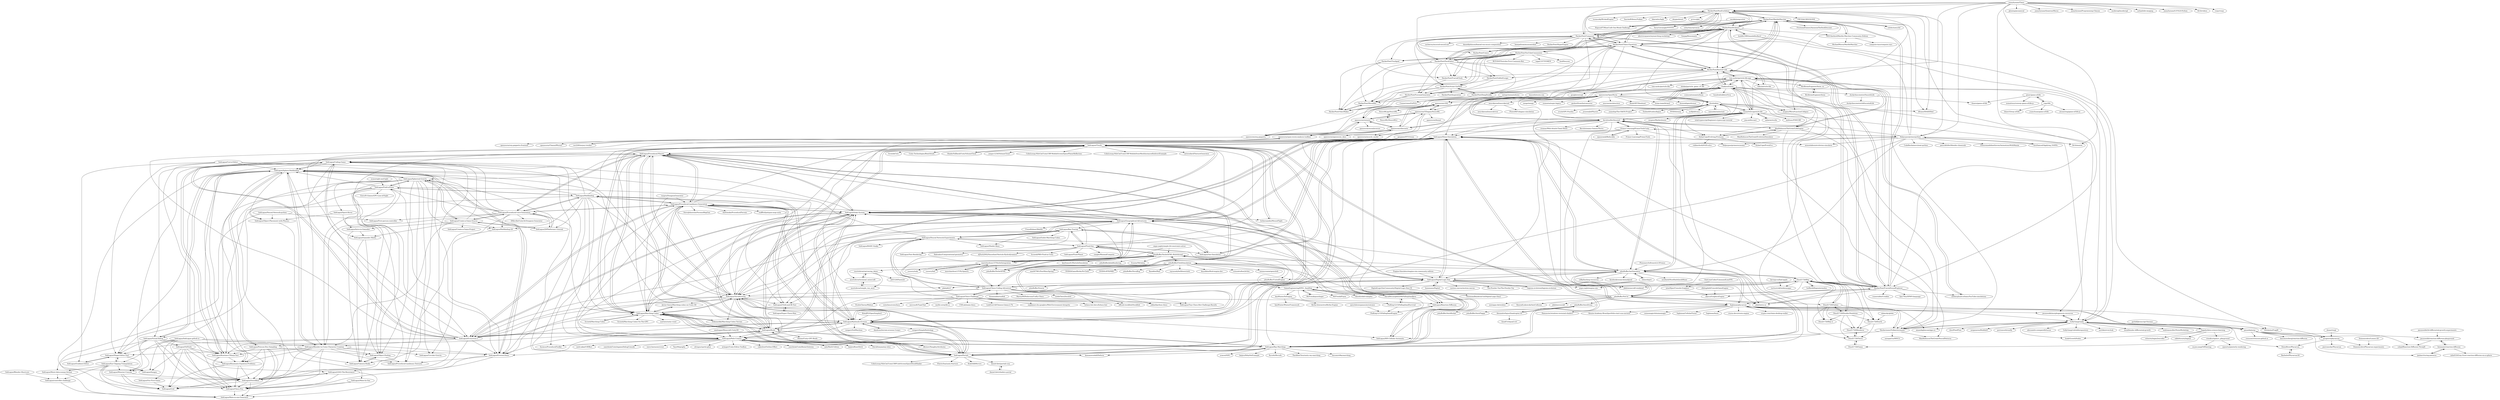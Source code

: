 digraph G {
"HackerPoet/NonEuclidean" -> "HackerPoet/MarbleMarcher"
"HackerPoet/NonEuclidean" -> "HackerPoet/PySpace"
"HackerPoet/NonEuclidean" -> "turanszkij/WickedEngine" ["e"=1]
"HackerPoet/NonEuclidean" -> "HackerPoet/Composer"
"HackerPoet/NonEuclidean" -> "mxgmn/WaveFunctionCollapse" ["e"=1]
"HackerPoet/NonEuclidean" -> "dfranx/SHADERed" ["e"=1]
"HackerPoet/NonEuclidean" -> "SaschaWillems/Vulkan" ["e"=1]
"HackerPoet/NonEuclidean" -> "bkaradzic/bgfx" ["e"=1]
"HackerPoet/NonEuclidean" -> "Hopson97/MineCraft-One-Week-Challenge" ["e"=1]
"HackerPoet/NonEuclidean" -> "TerryCavanagh/VVVVVV" ["e"=1]
"HackerPoet/NonEuclidean" -> "skypjack/entt" ["e"=1]
"HackerPoet/NonEuclidean" -> "HackerPoet/Chaos-Equations"
"HackerPoet/NonEuclidean" -> "ssloy/tinyraytracer" ["e"=1]
"HackerPoet/NonEuclidean" -> "g-truc/glm" ["e"=1]
"HackerPoet/NonEuclidean" -> "CRYTEK/CRYENGINE" ["e"=1]
"brihernandez/MouseFlight" -> "SebLague/Clouds" ["e"=1]
"Chakazul/Lenia" -> "chrxh/alien"
"Chakazul/Lenia" -> "hunar4321/particle-life"
"Chakazul/Lenia" -> "jasonwebb/morphogenesis-resources" ["e"=1]
"Chakazul/Lenia" -> "tom-mohr/particle-life-app"
"Chakazul/Lenia" -> "Slackermanz/VulkanAutomata"
"Chakazul/Lenia" -> "GollyGang/ready"
"Chakazul/Lenia" -> "HackerPoet/Particle-Life"
"Chakazul/Lenia" -> "duckythescientist/SmoothLife"
"Chakazul/Lenia" -> "scienceetonnante/lenia"
"Chakazul/Lenia" -> "hundredrabbits/Orca" ["e"=1]
"Chakazul/Lenia" -> "mxgmn/WaveFunctionCollapse" ["e"=1]
"Chakazul/Lenia" -> "mxgmn/MarkovJunior" ["e"=1]
"Chakazul/Lenia" -> "google/swissgl" ["e"=1]
"Chakazul/Lenia" -> "openworm/OpenWorm"
"Chakazul/Lenia" -> "davidrmiller/biosim4"
"carykh/jumpcutter" -> "HackerPoet/Composer" ["e"=1]
"carykh/jumpcutter" -> "HackerPoet/PySpace" ["e"=1]
"SebLague/Procedural-Planets" -> "SebLague/Solar-System"
"SebLague/Procedural-Planets" -> "SebLague/Procedural-Landmass-Generation"
"SebLague/Procedural-Planets" -> "SebLague/Hydraulic-Erosion"
"SebLague/Procedural-Planets" -> "SebLague/Clouds"
"SebLague/Procedural-Planets" -> "SebLague/Sphere-Pathfinding"
"SebLague/Procedural-Planets" -> "SebLague/Boids"
"SebLague/Procedural-Planets" -> "SebLague/Marching-Cubes"
"SebLague/Procedural-Planets" -> "SebLague/Ecosystem-2"
"SebLague/Procedural-Planets" -> "SebLague/Ray-Marching"
"SebLague/Procedural-Planets" -> "SebLague/Terraforming"
"SebLague/Procedural-Planets" -> "SebLague/Portals"
"SebLague/Procedural-Planets" -> "SebLague/Spherical-Gravity"
"SebLague/Procedural-Planets" -> "SebLague/Path-Creator"
"SebLague/Procedural-Planets" -> "SebLague/Procedural-Cave-Generation"
"SebLague/Procedural-Planets" -> "SebLague/Coding-Game"
"SebLague/Hydraulic-Erosion" -> "SebLague/Clouds"
"SebLague/Hydraulic-Erosion" -> "SebLague/Marching-Cubes"
"SebLague/Hydraulic-Erosion" -> "SebLague/Procedural-Planets"
"SebLague/Hydraulic-Erosion" -> "SebLague/Ray-Marching"
"SebLague/Hydraulic-Erosion" -> "SebLague/Procedural-Landmass-Generation"
"SebLague/Hydraulic-Erosion" -> "SebLague/Path-Creator"
"SebLague/Hydraulic-Erosion" -> "SebLague/Boids"
"SebLague/Hydraulic-Erosion" -> "SebLague/Solar-System"
"SebLague/Hydraulic-Erosion" -> "dandrino/terrain-erosion-3-ways" ["e"=1]
"SebLague/Hydraulic-Erosion" -> "SebLague/Erosion-Demo"
"SebLague/Hydraulic-Erosion" -> "SebLague/Portals"
"SebLague/Hydraulic-Erosion" -> "SebLague/Terraforming"
"SebLague/Hydraulic-Erosion" -> "weigert/SimpleHydrology" ["e"=1]
"SebLague/Hydraulic-Erosion" -> "weigert/SoilMachine" ["e"=1]
"SebLague/Hydraulic-Erosion" -> "SebLague/Pathfinding"
"SebLague/Path-Creator" -> "keenanwoodall/Deform" ["e"=1]
"SebLague/Path-Creator" -> "Syomus/ProceduralToolkit" ["e"=1]
"SebLague/Path-Creator" -> "Tayx94/graphy" ["e"=1]
"SebLague/Path-Creator" -> "elringus/sprite-glow" ["e"=1]
"SebLague/Path-Creator" -> "arimger/Unity-Editor-Toolbox" ["e"=1]
"SebLague/Path-Creator" -> "cakeslice/Outline-Effect" ["e"=1]
"SebLague/Path-Creator" -> "yasirkula/UnityBezierSolution" ["e"=1]
"SebLague/Path-Creator" -> "zalo/MathUtilities" ["e"=1]
"SebLague/Path-Creator" -> "keijiro/KinoGlitch" ["e"=1]
"SebLague/Path-Creator" -> "DavidArayan/ezy-slice" ["e"=1]
"SebLague/Path-Creator" -> "mob-sakai/UIEffect" ["e"=1]
"SebLague/Path-Creator" -> "SebLague/Ray-Marching"
"SebLague/Path-Creator" -> "dbrizov/NaughtyAttributes" ["e"=1]
"SebLague/Path-Creator" -> "yasirkula/UnityIngameDebugConsole" ["e"=1]
"SebLague/Path-Creator" -> "wave-harmonic/crest" ["e"=1]
"HackerPoet/PySpace" -> "HackerPoet/MarbleMarcher"
"HackerPoet/PySpace" -> "HackerPoet/Chaos-Equations"
"HackerPoet/PySpace" -> "HackerPoet/NonEuclidean"
"HackerPoet/PySpace" -> "HackerPoet/FractalSoundExplorer"
"HackerPoet/PySpace" -> "HackerPoet/Composer"
"HackerPoet/PySpace" -> "HackerPoet/FaceEditor"
"HackerPoet/PySpace" -> "HackerPoet/Particle-Life"
"HackerPoet/PySpace" -> "SebLague/Ray-Marching"
"HackerPoet/PySpace" -> "buddhi1980/mandelbulber2" ["e"=1]
"HackerPoet/PySpace" -> "3Dickulus/FragM" ["e"=1]
"HackerPoet/PySpace" -> "HackerPoet/Conics"
"HackerPoet/PySpace" -> "electricsquare/raymarching-workshop" ["e"=1]
"HackerPoet/PySpace" -> "WAUthethird/Marble-Marcher-Community-Edition"
"HackerPoet/PySpace" -> "Gargaj/Bonzomatic" ["e"=1]
"HackerPoet/PySpace" -> "HackerPoet/FractalClock"
"HackerPoet/MarbleMarcher" -> "HackerPoet/PySpace"
"HackerPoet/MarbleMarcher" -> "HackerPoet/NonEuclidean"
"HackerPoet/MarbleMarcher" -> "WAUthethird/Marble-Marcher-Community-Edition"
"HackerPoet/MarbleMarcher" -> "HackerPoet/Chaos-Equations"
"HackerPoet/MarbleMarcher" -> "HackerPoet/Composer"
"HackerPoet/MarbleMarcher" -> "HackerPoet/FractalSoundExplorer"
"HackerPoet/MarbleMarcher" -> "HackerPoet/Particle-Life"
"HackerPoet/MarbleMarcher" -> "HackerPoet/FaceEditor"
"HackerPoet/MarbleMarcher" -> "SebLague/Ray-Marching"
"HackerPoet/MarbleMarcher" -> "ssloy/tinyraytracer" ["e"=1]
"HackerPoet/MarbleMarcher" -> "dfranx/SHADERed" ["e"=1]
"HackerPoet/MarbleMarcher" -> "cnlohr/noeuclid" ["e"=1]
"HackerPoet/MarbleMarcher" -> "TerryCavanagh/VVVVVV" ["e"=1]
"HackerPoet/MarbleMarcher" -> "FrictionalGames/AmnesiaTheDarkDescent" ["e"=1]
"HackerPoet/MarbleMarcher" -> "Hopson97/MineCraft-One-Week-Challenge" ["e"=1]
"dandrino/terrain-erosion-3-ways" -> "SebLague/Hydraulic-Erosion" ["e"=1]
"SebLague/Ecosystem-2" -> "SebLague/Boids"
"SebLague/Ecosystem-2" -> "SebLague/Sphere-Pathfinding"
"SebLague/Ecosystem-2" -> "SebLague/Procedural-Planets"
"SebLague/Ecosystem-2" -> "SebLague/Clouds"
"SebLague/Ecosystem-2" -> "SebLague/Erosion-Demo"
"SebLague/Ecosystem-2" -> "SebLague/Procedural-Landmass-Generation"
"SebLague/Ecosystem-2" -> "SebLague/Solar-System"
"SebLague/Ecosystem-2" -> "SebLague/Marching-Cubes"
"SebLague/Ecosystem-2" -> "SebLague/Shape-Editor-Tool"
"SebLague/Ecosystem-2" -> "SebLague/Blender-to-Unity-Character-Creation"
"SebLague/Ecosystem-2" -> "SebLague/Coding-Game"
"SebLague/Ecosystem-2" -> "SebLague/Hydraulic-Erosion"
"SebLague/Ecosystem-2" -> "SebLague/LD43-The-Resistance"
"SebLague/Ecosystem-2" -> "SebLague/Terraforming"
"SebLague/Ecosystem-2" -> "SebLague/Runtime-CSharp-Test"
"SebLague/Ray-Marching" -> "SebLague/Marching-Cubes"
"SebLague/Ray-Marching" -> "SebLague/Clouds"
"SebLague/Ray-Marching" -> "SebLague/Hydraulic-Erosion"
"SebLague/Ray-Marching" -> "hecomi/uRaymarching" ["e"=1]
"SebLague/Ray-Marching" -> "SebLague/Path-Creator"
"SebLague/Ray-Marching" -> "SebLague/Boids"
"SebLague/Ray-Marching" -> "SebLague/Procedural-Planets"
"SebLague/Ray-Marching" -> "SebLague/Portals"
"SebLague/Ray-Marching" -> "xraxra/SDFr" ["e"=1]
"SebLague/Ray-Marching" -> "SebLague/Solar-System"
"SebLague/Ray-Marching" -> "SebLague/Slime-Simulation"
"SebLague/Ray-Marching" -> "keenanwoodall/Deform" ["e"=1]
"SebLague/Ray-Marching" -> "keijiro/HdrpVatExample" ["e"=1]
"SebLague/Ray-Marching" -> "fluviofx/fluviofx" ["e"=1]
"SebLague/Ray-Marching" -> "TheAllenChou/unity-ray-marching" ["e"=1]
"fnky/particle-life" -> "HackerPoet/Particle-Life"
"HackerPoet/FaceEditor" -> "HackerPoet/DeepDoodle"
"HackerPoet/FaceEditor" -> "HackerPoet/Composer"
"HackerPoet/FaceEditor" -> "HackerPoet/FursonaGenerator"
"HackerPoet/FaceEditor" -> "HackerPoet/Avant-Garfield"
"HackerPoet/FaceEditor" -> "HackerPoet/GoblinEscape"
"HackerPoet/FaceEditor" -> "HackerPoet/MovieBot"
"HackerPoet/FaceEditor" -> "HackerPoet/Chaos-Equations"
"HackerPoet/FaceEditor" -> "HackerPoet/PySpace"
"HackerPoet/FaceEditor" -> "HackerPoet/YouTubeCommenter"
"HackerPoet/FaceEditor" -> "HackerPoet/MarbleMarcher"
"HackerPoet/FaceEditor" -> "HackerPoet/FractalClock"
"HackerPoet/FaceEditor" -> "HackerPoet/Particle-Life"
"HackerPoet/FaceEditor" -> "HackerPoet/ClassMaker"
"SebLague/Marching-Cubes" -> "Eldemarkki/Marching-Cubes-Terrain" ["e"=1]
"SebLague/Marching-Cubes" -> "SebLague/Ray-Marching"
"SebLague/Marching-Cubes" -> "SebLague/Hydraulic-Erosion"
"SebLague/Marching-Cubes" -> "SebLague/Terraforming"
"SebLague/Marching-Cubes" -> "SebLague/Clouds"
"SebLague/Marching-Cubes" -> "Scrawk/Marching-Cubes" ["e"=1]
"SebLague/Marching-Cubes" -> "SebLague/Boids"
"SebLague/Marching-Cubes" -> "SebLague/Procedural-Landmass-Generation"
"SebLague/Marching-Cubes" -> "SebLague/Procedural-Planets"
"SebLague/Marching-Cubes" -> "Javier-Garzo/Marching-cubes-on-Unity-3D" ["e"=1]
"SebLague/Marching-Cubes" -> "SebLague/Path-Creator"
"SebLague/Marching-Cubes" -> "Scrawk/Marching-Cubes-On-The-GPU" ["e"=1]
"SebLague/Marching-Cubes" -> "mattatz/unity-voxel" ["e"=1]
"SebLague/Marching-Cubes" -> "SebLague/Portals"
"SebLague/Marching-Cubes" -> "SebLague/Solar-System"
"Domenicobrz/Lumen-2D" -> "Domenicobrz/Physarum-experiments" ["e"=1]
"jasonwebb/morphogenesis-resources" -> "GollyGang/ready" ["e"=1]
"gorhill/Javascript-Voronoi" -> "pmneila/jsexp" ["e"=1]
"ollelogdahl/ConsoleGameEngine" -> "ckarcz/GraphicsEngine" ["e"=1]
"Helpsypoo/primerpython" -> "Primer-Learning/PrimerToolsUnity"
"Helpsypoo/primerpython" -> "SebLague/Ecosystem-2"
"Helpsypoo/primerpython" -> "Helpsypoo/primereconomy"
"Helpsypoo/primerpython" -> "minutelabsio/evolution-simulator"
"Helpsypoo/primerpython" -> "HackerPoet/MarbleMarcher"
"Helpsypoo/primerpython" -> "ArztSamuel/Applying_EANNs" ["e"=1]
"Helpsypoo/primerpython" -> "HackerPoet/PySpace"
"Helpsypoo/primerpython" -> "davidrmiller/biosim4"
"Helpsypoo/primerpython" -> "CodeReclaimers/neat-python" ["e"=1]
"Helpsypoo/primerpython" -> "johnBuffer/AntSimulator"
"Helpsypoo/primerpython" -> "patrickfuller/blender-chemicals" ["e"=1]
"Helpsypoo/primerpython" -> "HackerPoet/NonEuclidean"
"Helpsypoo/primerpython" -> "SebLague/Hydraulic-Erosion"
"Helpsypoo/primerpython" -> "Elteoremadebeethoven/AnimationsWithManim" ["e"=1]
"Helpsypoo/primerpython" -> "3b1b/manim" ["e"=1]
"SebLague/Sphere-Pathfinding" -> "SebLague/Erosion-Demo"
"SebLague/Sphere-Pathfinding" -> "SebLague/Runtime-CSharp-Test"
"SebLague/Sphere-Pathfinding" -> "SebLague/Object-Pooling"
"SebLague/Sphere-Pathfinding" -> "SebLague/Spherical-Gravity"
"SebLague/Sphere-Pathfinding" -> "SebLague/Swordfish"
"SebLague/Sphere-Pathfinding" -> "SebLague/Kinematic-Equation-Problems"
"SebLague/Sphere-Pathfinding" -> "SebLague/Shape-Editor-Tool"
"SebLague/Sphere-Pathfinding" -> "SebLague/Poisson-Disc-Sampling"
"SebLague/Sphere-Pathfinding" -> "SebLague/Blender-to-Unity-Character-Creation"
"SebLague/Sphere-Pathfinding" -> "SebLague/Visual-Debug"
"SebLague/Sphere-Pathfinding" -> "SebLague/Images"
"SebLague/Sphere-Pathfinding" -> "SebLague/Object-Placement-with-Physics"
"ncase/sight-and-light" -> "SebLague/Field-of-View" ["e"=1]
"HackerPoet/GoblinEscape" -> "HackerPoet/Avant-Garfield"
"HackerPoet/GoblinEscape" -> "HackerPoet/FursonaGenerator"
"jasonwebb/2d-differential-growth-experiments" -> "jasonwebb/reaction-diffusion-playground" ["e"=1]
"HackerPoet/Composer" -> "HackerPoet/FaceEditor"
"HackerPoet/Composer" -> "HackerPoet/Chaos-Equations"
"HackerPoet/Composer" -> "HackerPoet/MarbleMarcher"
"HackerPoet/Composer" -> "HackerPoet/Particle-Life"
"HackerPoet/Composer" -> "HackerPoet/PySpace"
"HackerPoet/Composer" -> "HackerPoet/NonEuclidean"
"HackerPoet/Composer" -> "HackerPoet/Avant-Garfield"
"HackerPoet/Composer" -> "HackerPoet/YouTubeCommenter"
"HackerPoet/Composer" -> "HackerPoet/DeepDoodle"
"HackerPoet/Composer" -> "HackerPoet/FractalSoundExplorer"
"HackerPoet/Composer" -> "mcleavey/musical-neural-net" ["e"=1]
"HackerPoet/Composer" -> "HackerPoet/Trackpad"
"HackerPoet/Composer" -> "danieldjohnson/biaxial-rnn-music-composition" ["e"=1]
"HackerPoet/Composer" -> "bearpelican/musicautobot" ["e"=1]
"HackerPoet/Composer" -> "HackerPoet/HyperEngine" ["e"=1]
"HackerPoet/Chaos-Equations" -> "HackerPoet/Particle-Life"
"HackerPoet/Chaos-Equations" -> "HackerPoet/PySpace"
"HackerPoet/Chaos-Equations" -> "HackerPoet/Composer"
"HackerPoet/Chaos-Equations" -> "HackerPoet/MarbleMarcher"
"HackerPoet/Chaos-Equations" -> "HackerPoet/Trackpad"
"HackerPoet/Chaos-Equations" -> "HackerPoet/FaceEditor"
"HackerPoet/Chaos-Equations" -> "HackerPoet/DeepDoodle"
"HackerPoet/Chaos-Equations" -> "HackerPoet/Conics"
"HackerPoet/Chaos-Equations" -> "HackerPoet/Inspiration"
"HackerPoet/Chaos-Equations" -> "HackerPoet/FursonaGenerator"
"HackerPoet/Chaos-Equations" -> "HackerPoet/NonEuclidean"
"HackerPoet/Chaos-Equations" -> "SebLague/Ray-Marching"
"HackerPoet/Chaos-Equations" -> "HackerPoet/FractalSoundExplorer"
"HackerPoet/Chaos-Equations" -> "HackerPoet/YouTubeCommenter"
"HackerPoet/Chaos-Equations" -> "HackerPoet/FractalClock"
"HackerPoet/YouTubeCommenter" -> "HackerPoet/Trackpad"
"HackerPoet/YouTubeCommenter" -> "HackerPoet/DeepDoodle"
"HackerPoet/YouTubeCommenter" -> "BOT-HAT/Youtube-First-Comment-Bot" ["e"=1]
"HackerPoet/YouTubeCommenter" -> "HackerPoet/ClassMaker"
"HackerPoet/YouTubeCommenter" -> "HackerPoet/MovieBot"
"HackerPoet/YouTubeCommenter" -> "tegal1337/YOMEN" ["e"=1]
"HackerPoet/YouTubeCommenter" -> "HackerPoet/Avant-Garfield"
"HackerPoet/YouTubeCommenter" -> "HackerPoet/FaceEditor"
"HackerPoet/YouTubeCommenter" -> "HackerPoet/GoblinEscape"
"HackerPoet/YouTubeCommenter" -> "leod/hncynic"
"HackerPoet/YouTubeCommenter" -> "HackerPoet/FractalClock"
"Eldemarkki/Marching-Cubes-Terrain" -> "SebLague/Marching-Cubes" ["e"=1]
"SebLague/Poisson-Disc-Sampling" -> "SebLague/Kinematic-Equation-Problems"
"SebLague/Poisson-Disc-Sampling" -> "SebLague/Swordfish"
"SebLague/Poisson-Disc-Sampling" -> "SebLague/Object-Pooling"
"SebLague/Poisson-Disc-Sampling" -> "SebLague/Chess-Pixi"
"SebLague/Poisson-Disc-Sampling" -> "SebLague/Grid"
"SebLague/Poisson-Disc-Sampling" -> "SebLague/Sphere-Pathfinding"
"SebLague/Poisson-Disc-Sampling" -> "SebLague/Runtime-CSharp-Test"
"nicoptere/physarum" -> "janivanecky/Physarum"
"nicoptere/physarum" -> "DenizBicer/Physarum"
"nicoptere/physarum" -> "Domenicobrz/Physarum-experiments"
"DavidMcLaughlin208/FallingSandJava" -> "PieKing1215/FallingSandSurvival"
"DavidMcLaughlin208/FallingSandJava" -> "PieKing1215/FallingSandEngine"
"DavidMcLaughlin208/FallingSandJava" -> "GameEngineering/EP01_SandSim"
"SebLague/Runtime-CSharp-Test" -> "SebLague/Coding-Game"
"SebLague/Runtime-CSharp-Test" -> "SebLague/Swordfish"
"SebLague/Runtime-CSharp-Test" -> "SebLague/Kinematic-Equation-Problems"
"SebLague/Runtime-CSharp-Test" -> "SebLague/Chess-Pixi"
"SebLague/Coding-Game" -> "SebLague/Runtime-CSharp-Test"
"SebLague/Coding-Game" -> "SebLague/Gamedev-Maths"
"SebLague/Coding-Game" -> "SebLague/Sphere-Pathfinding"
"SebLague/Coding-Game" -> "SebLague/Kinematic-Equation-Problems"
"SebLague/Coding-Game" -> "SebLague/Erosion-Demo"
"SebLague/Coding-Game" -> "SebLague/Swordfish"
"SebLague/Coding-Game" -> "SebLague/Monster-Console"
"SebLague/Coding-Game" -> "SebLague/Blender-to-Unity-Character-Creation"
"SebLague/Coding-Game" -> "SebLague/Visual-Debug"
"benmaier/reaction-diffusion" -> "ijmbarr/turing-patterns"
"benmaier/reaction-diffusion" -> "mbn010/Gray-Scott-reaction-diffusion-on-a-sphere"
"benmaier/reaction-diffusion" -> "jasonwebb/reaction-diffusion-playground"
"WAUthethird/Marble-Marcher-Community-Edition" -> "HackerPoet/MarbleMarcher"
"WAUthethird/Marble-Marcher-Community-Edition" -> "compute-toys/compute.toys" ["e"=1]
"WAUthethird/Marble-Marcher-Community-Edition" -> "MichaelMoroz/MarbleMarcher"
"SebLague/Curve-Editor" -> "SebLague/Gradient-Editor"
"SebLague/Curve-Editor" -> "SebLague/Sphere-Pathfinding"
"SebLague/Curve-Editor" -> "SebLague/Procedural-Landmass-Textures"
"SebLague/Curve-Editor" -> "SebLague/Shape-Editor-Tool"
"SebLague/Curve-Editor" -> "SebLague/Erosion-Demo"
"SebLague/Curve-Editor" -> "SebLague/Runtime-CSharp-Test"
"openworm/c302" -> "openworm/CElegansNeuroML"
"openworm/c302" -> "openworm/sibernetic"
"openworm/c302" -> "openworm/owmeta"
"openworm/c302" -> "NeuroML/pyNeuroML"
"heyseth/worm-sim" -> "Connectome/GoPiGo"
"heyseth/worm-sim" -> "openworm/c302"
"HackerPoet/Particle-Life" -> "fnky/particle-life"
"HackerPoet/Particle-Life" -> "HackerPoet/Chaos-Equations"
"HackerPoet/Particle-Life" -> "HackerPoet/GoblinEscape"
"HackerPoet/Particle-Life" -> "HackerPoet/DeepDoodle"
"HackerPoet/Particle-Life" -> "HackerPoet/Composer"
"HackerPoet/Particle-Life" -> "HackerPoet/MarbleMarcher"
"HackerPoet/Particle-Life" -> "HackerPoet/FursonaGenerator"
"HackerPoet/Particle-Life" -> "HackerPoet/FractalClock"
"HackerPoet/Particle-Life" -> "tom-mohr/particle-life-app"
"neurokernel/neurokernel" -> "Flowx08/Celegans-simulation"
"neurokernel/neurokernel" -> "openworm/org.geppetto"
"neurokernel/neurokernel" -> "neurokernel/neurodriver"
"IainWinter/IwEngine" -> "IainWinter/WinterFramework"
"IainWinter/IwEngine" -> "Rythe-Interactive/Rythe-Engine" ["e"=1]
"duckythescientist/SmoothLife" -> "duckythescientist/obfuscatedLife"
"duckythescientist/SmoothLife" -> "thearn/game-of-life"
"daniel-ilett/shaders-portal" -> "daniel-ilett/portals-urp"
"SebLague/Mnist-data-numpy-format" -> "SebLague/Mate-in-one-Generator"
"SebLague/Mnist-data-numpy-format" -> "SebLague/controller-challenge"
"HackerPoet/Avant-Garfield" -> "HackerPoet/MovieBot"
"HackerPoet/Avant-Garfield" -> "HackerPoet/FursonaGenerator"
"HackerPoet/Avant-Garfield" -> "HackerPoet/ClassMaker"
"HackerPoet/Avant-Garfield" -> "HackerPoet/Inspiration"
"HackerPoet/Avant-Garfield" -> "HackerPoet/DeepDoodle"
"openworm/open-worm-analysis-toolbox" -> "openworm/ChannelWorm2"
"openworm/open-worm-analysis-toolbox" -> "ver228/tierpsy-tracker"
"openworm/owmeta" -> "openworm/org.geppetto"
"openworm/owmeta" -> "openworm/c302"
"openworm/owmeta" -> "openworm/CElegansNeuroML"
"openworm/owmeta" -> "openworm/sibernetic"
"openworm/owmeta" -> "openworm/open-worm-analysis-toolbox"
"openworm/owmeta" -> "openworm/wormbrowser"
"SebLague/Shape-Editor-Tool" -> "SebLague/Gradient-Editor"
"SebLague/Shape-Editor-Tool" -> "SebLague/Ear-Clipping-Triangulation"
"SebLague/Shape-Editor-Tool" -> "SebLague/Monster-Console"
"SebLague/Neural-Network-python" -> "SebLague/Mnist-data-numpy-format"
"SebLague/Neural-Network-python" -> "SebLague/First-person-controller"
"SebLague/Neural-Network-python" -> "SebLague/Object-Placement-with-Physics"
"HackerPoet/DeepDoodle" -> "HackerPoet/MovieBot"
"HackerPoet/DeepDoodle" -> "HackerPoet/Avant-Garfield"
"HackerPoet/DeepDoodle" -> "HackerPoet/ClassMaker"
"HackerPoet/MovieBot" -> "HackerPoet/ClassMaker"
"HackerPoet/FursonaGenerator" -> "HackerPoet/ClassMaker"
"HackerPoet/FursonaGenerator" -> "HackerPoet/MovieBot"
"HackerPoet/FractalClock" -> "HackerPoet/FursonaGenerator"
"HackerPoet/ClassMaker" -> "HackerPoet/MovieBot"
"SebLague/Visual-Debug" -> "SebLague/Shape-Editor-Tool"
"SebLague/Visual-Debug" -> "SebLague/Runtime-CSharp-Test"
"SebLague/Visual-Debug" -> "SebLague/Swordfish"
"SebLague/Visual-Debug" -> "SebLague/Monster-Console"
"SebLague/Visual-Debug" -> "SebLague/Chess-Pixi"
"SebLague/Visual-Debug" -> "SebLague/Erosion-Demo"
"SebLague/Visual-Debug" -> "SebLague/Sphere-Pathfinding"
"SebLague/Visual-Debug" -> "SebLague/Grid"
"SebLague/Visual-Debug" -> "SebLague/VidTools"
"SebLague/Gradient-Editor" -> "SebLague/Shape-Editor-Tool"
"SebLague/Spirit-Rover" -> "SebLague/Swordfish"
"SebLague/Spirit-Rover" -> "SebLague/Object-Placement-with-Physics"
"SebLague/Swordfish" -> "SebLague/LD43-The-Resistance"
"SebLague/Swordfish" -> "SebLague/Mate-in-one-Generator"
"SebLague/Swordfish" -> "SebLague/Chess-Pixi"
"SebLague/Swordfish" -> "SebLague/Grid"
"SebLague/Chess-Pixi" -> "SebLague/Mate-in-one-Generator"
"SebLague/LD43-The-Resistance" -> "SebLague/Swordfish"
"SebLague/LD43-The-Resistance" -> "SebLague/Chess-Pixi"
"SebLague/LD43-The-Resistance" -> "SebLague/Mate-in-one-Generator"
"SebLague/Erosion-Demo" -> "SebLague/Sphere-Pathfinding"
"SebLague/Erosion-Demo" -> "SebLague/Chess-Pixi"
"SebLague/Erosion-Demo" -> "SebLague/LD43-The-Resistance"
"SebLague/Erosion-Demo" -> "SebLague/Procedural-Landmass-Textures"
"DenizBicer/Physarum" -> "Barbelot/Physarum3D"
"KdotJPG/OpenSimplex2" -> "SebLague/Hydraulic-Erosion" ["e"=1]
"jonnyhyman/Chaos" -> "gboeing/pynamical" ["e"=1]
"jonnyhyman/Chaos" -> "jonnyhyman/QuantumWaves"
"jonnyhyman/Chaos" -> "Chakazul/Lenia"
"jonnyhyman/Chaos" -> "HackerPoet/Chaos-Equations"
"jonnyhyman/Chaos" -> "jonnyhyman/Programming-Classes"
"jonnyhyman/Chaos" -> "moderngl/moderngl" ["e"=1]
"jonnyhyman/Chaos" -> "HackerPoet/FractalSoundExplorer"
"jonnyhyman/Chaos" -> "Helpsypoo/primerpython"
"jonnyhyman/Chaos" -> "achael/eht-imaging" ["e"=1]
"jonnyhyman/Chaos" -> "HackerPoet/NonEuclidean"
"jonnyhyman/Chaos" -> "jonnyhyman/G-FOLD-Python" ["e"=1]
"jonnyhyman/Chaos" -> "HackerPoet/Conics"
"jonnyhyman/Chaos" -> "3b1b/manim" ["e"=1]
"jonnyhyman/Chaos" -> "3b1b/videos" ["e"=1]
"jonnyhyman/Chaos" -> "vispy/vispy" ["e"=1]
"DinoZ1729/Earth" -> "DinoZ1729/Renderer"
"DinoZ1729/Earth" -> "DinoZ1729/Tetris"
"Javier-Garzo/Marching-cubes-on-Unity-3D" -> "SebLague/Marching-Cubes" ["e"=1]
"logisim-evolution/logisim-evolution" -> "SebLague/Digital-Logic-Sim" ["e"=1]
"doxas/twigl" -> "nicoptere/physarum" ["e"=1]
"vazgriz/DungeonGenerator" -> "SebLague/Marching-Cubes" ["e"=1]
"vazgriz/DungeonGenerator" -> "SebLague/Procedural-Landmass-Generation" ["e"=1]
"SebLague/Clouds" -> "ShaderFallback/UnityVolumeCloud" ["e"=1]
"SebLague/Clouds" -> "SebLague/Hydraulic-Erosion"
"SebLague/Clouds" -> "SebLague/Boids"
"SebLague/Clouds" -> "yangrc1234/VolumeCloud" ["e"=1]
"SebLague/Clouds" -> "SebLague/Ray-Marching"
"SebLague/Clouds" -> "SebLague/Marching-Cubes"
"SebLague/Clouds" -> "SebLague/Portals"
"SebLague/Clouds" -> "ColinLeung-NiloCat/UnityURP-MobileScreenSpacePlanarReflection" ["e"=1]
"SebLague/Clouds" -> "SebLague/Procedural-Planets"
"SebLague/Clouds" -> "ColinLeung-NiloCat/UnityURP-MobileDrawMeshInstancedIndirectExample" ["e"=1]
"SebLague/Clouds" -> "mtwoodard/TextureGenerator" ["e"=1]
"SebLague/Clouds" -> "SebLague/Solar-System"
"SebLague/Clouds" -> "Scrawk/Ceto" ["e"=1]
"SebLague/Clouds" -> "Unity-Technologies/BoatAttack" ["e"=1]
"SebLague/Clouds" -> "brihernandez/MouseFlight" ["e"=1]
"MrFrenik/gunslinger" -> "GameEngineering/EP01_SandSim" ["e"=1]
"johnBuffer/AntSimulator" -> "SebLague/Slime-Simulation"
"johnBuffer/AntSimulator" -> "johnBuffer/ClothSimulation"
"johnBuffer/AntSimulator" -> "johnBuffer/NoCol"
"johnBuffer/AntSimulator" -> "davidrmiller/biosim4"
"johnBuffer/AntSimulator" -> "fogleman/physarum"
"johnBuffer/AntSimulator" -> "facebookresearch/madgrad" ["e"=1]
"johnBuffer/AntSimulator" -> "jdah/tetris-os" ["e"=1]
"johnBuffer/AntSimulator" -> "johnBuffer/VerletSFML-Multithread"
"johnBuffer/AntSimulator" -> "climech/grit" ["e"=1]
"johnBuffer/AntSimulator" -> "johnBuffer/UnitedEngine"
"johnBuffer/AntSimulator" -> "DinoZ1729/Ray"
"johnBuffer/AntSimulator" -> "nicehash/NiceHashQuickMiner" ["e"=1]
"johnBuffer/AntSimulator" -> "SebLague/Digital-Logic-Sim"
"johnBuffer/AntSimulator" -> "Lifka/hacking-resources" ["e"=1]
"johnBuffer/AntSimulator" -> "hunar4321/particle-life"
"nipunramk/Reducible" -> "Primer-Learning/PrimerToolsUnity" ["e"=1]
"Primer-Learning/PrimerToolsUnity" -> "Helpsypoo/primerpython"
"Primer-Learning/PrimerToolsUnity" -> "Helpsypoo/primereconomy"
"Primer-Learning/PrimerToolsUnity" -> "SebLague/Ecosystem-2"
"Primer-Learning/PrimerToolsUnity" -> "Primer-Learning/PrimerTools"
"Primer-Learning/PrimerToolsUnity" -> "nipunramk/Reducible" ["e"=1]
"Primer-Learning/PrimerToolsUnity" -> "minutelabsio/evolution-simulator"
"Primer-Learning/PrimerToolsUnity" -> "davidrmiller/biosim4"
"Primer-Learning/PrimerToolsUnity" -> "SebLague/Slime-Simulation"
"SebLague/Boids" -> "SebLague/Clouds"
"SebLague/Boids" -> "SebLague/Marching-Cubes"
"SebLague/Boids" -> "SebLague/Portals"
"SebLague/Boids" -> "SebLague/Ray-Marching"
"SebLague/Boids" -> "SebLague/Procedural-Planets"
"SebLague/Boids" -> "SebLague/Hydraulic-Erosion"
"SebLague/Boids" -> "SebLague/Ecosystem-2"
"SebLague/Boids" -> "SebLague/Path-Creator"
"SebLague/Boids" -> "SebLague/Solar-System"
"SebLague/Boids" -> "SebLague/Sphere-Pathfinding"
"SebLague/Boids" -> "SebLague/Terraforming"
"SebLague/Boids" -> "SebLague/Slime-Simulation"
"SebLague/Boids" -> "Shinao/Unity-GPU-Boids" ["e"=1]
"SebLague/Boids" -> "SebLague/Erosion-Demo"
"SebLague/Boids" -> "SebLague/Poisson-Disc-Sampling"
"MaxRobinsonTheGreat/LifeEngine" -> "MaxRobinsonTheGreat/NeuralPatterns"
"MaxRobinsonTheGreat/LifeEngine" -> "MaxRobinsonTheGreat/EvolutionSimulator"
"MaxRobinsonTheGreat/LifeEngine" -> "DylanCope/Evolving-Protozoa"
"MaxRobinsonTheGreat/LifeEngine" -> "tom-mohr/particle-life-app"
"MaxRobinsonTheGreat/LifeEngine" -> "Slackermanz/VulkanAutomata"
"MaxRobinsonTheGreat/LifeEngine" -> "davidrmiller/biosim4"
"jasonwebb/reaction-diffusion-playground" -> "benmaier/reaction-diffusion"
"jasonwebb/reaction-diffusion-playground" -> "colejd/Reaction-Diffusion-ThreeJS"
"Slackermanz/VulkanAutomata" -> "SebLague/MN-Cellular-Automata"
"Slackermanz/VulkanAutomata" -> "saraqael-m/MNCA"
"Slackermanz/VulkanAutomata" -> "GollyGang/ready"
"Slackermanz/VulkanAutomata" -> "fogleman/physarum"
"Slackermanz/VulkanAutomata" -> "MaxRobinsonTheGreat/NeuralPatterns"
"SebLague/Solar-System" -> "SebLague/Procedural-Planets"
"SebLague/Solar-System" -> "SebLague/Clouds"
"SebLague/Solar-System" -> "SebLague/Portals"
"SebLague/Solar-System" -> "SebLague/Terraforming"
"SebLague/Solar-System" -> "SebLague/Hydraulic-Erosion"
"SebLague/Solar-System" -> "SebLague/Boids"
"SebLague/Solar-System" -> "SebLague/Marching-Cubes"
"SebLague/Solar-System" -> "SebLague/Geographical-Adventures"
"SebLague/Solar-System" -> "SebLague/Ray-Marching"
"SebLague/Solar-System" -> "SebLague/Path-Creator"
"SebLague/Solar-System" -> "SebLague/Procedural-Landmass-Generation"
"SebLague/Solar-System" -> "SebLague/Ecosystem-2"
"SebLague/Solar-System" -> "SebLague/Slime-Simulation"
"SebLague/Solar-System" -> "brihernandez/MouseFlight" ["e"=1]
"SebLague/Solar-System" -> "SebLague/Coding-Game"
"DinoZ1729/Ray" -> "DinoZ1729/Galaxy"
"DinoZ1729/Ray" -> "DinoZ1729/Ray-2"
"DinoZ1729/Ray" -> "DinoZ1729/Double-Pendulum"
"DinoZ1729/Ray" -> "DinoZ1729/Renderer"
"DinoZ1729/Ray" -> "DinoZ1729/Earth"
"DinoZ1729/Ray" -> "bullhe4d/bigwatermelon" ["e"=1]
"DinoZ1729/Ray" -> "interl0per/Console-Graphics"
"DinoZ1729/Ray" -> "turtiustrek/taskmanager"
"DinoZ1729/Ray" -> "jdah/minecraft-weekend" ["e"=1]
"DinoZ1729/Ray" -> "ckarcz/GraphicsEngine"
"DinoZ1729/Ray" -> "johnBuffer/AntSimulator"
"DinoZ1729/Ray" -> "HackerPoet/FractalSoundExplorer"
"DinoZ1729/Ray" -> "jdah/tetris-os" ["e"=1]
"DinoZ1729/Ray" -> "DinoZ1729/Game"
"DinoZ1729/Ray" -> "GameEngineering/EP01_SandSim"
"GameEngineering/EP01_SandSim" -> "MrFrenik/gunslinger" ["e"=1]
"GameEngineering/EP01_SandSim" -> "DavidMcLaughlin208/FallingSandJava"
"GameEngineering/EP01_SandSim" -> "PieKing1215/FallingSandSurvival"
"GameEngineering/EP01_SandSim" -> "IainWinter/IwEngine"
"GameEngineering/EP01_SandSim" -> "MrFrenik/Enjon"
"GameEngineering/EP01_SandSim" -> "floooh/sokol-samples" ["e"=1]
"cnlohr/noeuclid" -> "HackerPoet/MarbleMarcher" ["e"=1]
"SebLague/Portals" -> "SebLague/Clouds"
"SebLague/Portals" -> "SebLague/Boids"
"SebLague/Portals" -> "SebLague/Solar-System"
"SebLague/Portals" -> "SebLague/Procedural-Planets"
"SebLague/Portals" -> "SebLague/Ray-Marching"
"SebLague/Portals" -> "SebLague/Terraforming"
"SebLague/Portals" -> "SebLague/Path-Creator"
"SebLague/Portals" -> "SebLague/Hydraulic-Erosion"
"SebLague/Portals" -> "SebLague/Marching-Cubes"
"SebLague/Portals" -> "ColinLeung-NiloCat/UnityURPUnlitScreenSpaceDecalShader" ["e"=1]
"SebLague/Portals" -> "daniel-ilett/portals-urp"
"SebLague/Portals" -> "SebLague/Coding-Game"
"SebLague/Portals" -> "SebLague/Procedural-Landmass-Generation"
"SebLague/Portals" -> "ElasticSea/unity-fracture" ["e"=1]
"SebLague/Portals" -> "Kink3d/kMirrors" ["e"=1]
"Barbelot/Physarum3D" -> "DenizBicer/Physarum"
"samhogan/Minecraft-Unity3D" -> "SebLague/Path-Creator" ["e"=1]
"ShaderFallback/UnityVolumeCloud" -> "SebLague/Clouds" ["e"=1]
"PieKing1215/FallingSandSurvival" -> "PieKing1215/FallingSandEngine"
"PieKing1215/FallingSandSurvival" -> "DavidMcLaughlin208/FallingSandJava"
"adamsky/globe" -> "DinoZ1729/Earth"
"SebLague/VidTools" -> "SebLague/LD43-The-Resistance"
"SebLague/VidTools" -> "SebLague/Grid"
"SebLague/VidTools" -> "SebLague/Images"
"SebLague/VidTools" -> "SebLague/Swordfish"
"SebLague/VidTools" -> "SebLague/Kinematic-Equation-Problems"
"SebLague/VidTools" -> "SebLague/Chess-Pixi"
"SebLague/VidTools" -> "SebLague/Runtime-CSharp-Test"
"interl0per/Console-Graphics" -> "ckarcz/GraphicsEngine"
"SebLague/SebLague.github.io" -> "SebLague/Images"
"SebLague/SebLague.github.io" -> "SebLague/Mate-In-One"
"SebLague/SebLague.github.io" -> "SebLague/Chess-Pixi"
"SebLague/SebLague.github.io" -> "SebLague/Blender-to-Unity-Character-Creation"
"SebLague/SebLague.github.io" -> "SebLague/Our-First-Game"
"SebLague/SebLague.github.io" -> "SebLague/Swordfish"
"SebLague/SebLague.github.io" -> "SebLague/Ear-Clipping-Triangulation"
"HackerPoet/Trackpad" -> "HackerPoet/ClassMaker"
"HackerPoet/Trackpad" -> "HackerPoet/MovieBot"
"SebLague/Monster-Console" -> "SebLague/Grid"
"SebLague/Monster-Console" -> "SebLague/Swordfish"
"SebLague/Monster-Console" -> "SebLague/Chess-Pixi"
"SebLague/Mate-In-One" -> "SebLague/Chess-Pixi"
"SebLague/Mate-In-One" -> "SebLague/Mate-in-one-Generator"
"DinoZ1729/Renderer" -> "DinoZ1729/Tetris"
"DinoZ1729/Tetris" -> "DinoZ1729/Renderer"
"DinoZ1729/Tetris" -> "DinoZ1729/Game"
"NeuroML/pyNeuroML" -> "NeuroML/NeuroML2"
"moritzbroe/raytracing_demo" -> "moritzbroe/terminal_minecraft"
"moritzbroe/raytracing_demo" -> "moritzbroe/temple_run_ascii"
"moritzbroe/raytracing_demo" -> "adi3120/Fazen2d"
"SebLague/2DPlatformer-Tutorial" -> "SebLague/Create-a-Game-Source" ["e"=1]
"SebLague/2DPlatformer-Tutorial" -> "SebLague/Procedural-Cave-Generation" ["e"=1]
"SebLague/2DPlatformer-Tutorial" -> "SebLague/Spherical-Gravity" ["e"=1]
"chrxh/alien" -> "Chakazul/Lenia"
"chrxh/alien" -> "hunar4321/particle-life"
"chrxh/alien" -> "samuelmtimbo/unit" ["e"=1]
"chrxh/alien" -> "mxgmn/MarkovJunior" ["e"=1]
"chrxh/alien" -> "srush/GPU-Puzzles" ["e"=1]
"chrxh/alien" -> "Slackermanz/VulkanAutomata"
"chrxh/alien" -> "jrouwe/JoltPhysics" ["e"=1]
"chrxh/alien" -> "zzanehip/The-OldOS-Project" ["e"=1]
"chrxh/alien" -> "mxgmn/WaveFunctionCollapse" ["e"=1]
"chrxh/alien" -> "GollyGang/ready"
"chrxh/alien" -> "EmbarkStudios/kajiya" ["e"=1]
"chrxh/alien" -> "NVIDIA/warp" ["e"=1]
"chrxh/alien" -> "tom-mohr/particle-life-app"
"chrxh/alien" -> "wolfpld/tracy" ["e"=1]
"chrxh/alien" -> "dfranx/SHADERed" ["e"=1]
"PlummersSoftwareLLC/Primes" -> "johnBuffer/AntSimulator" ["e"=1]
"SebLague/Slime-Simulation" -> "fogleman/physarum"
"SebLague/Slime-Simulation" -> "SebLague/Ant-Simulation"
"SebLague/Slime-Simulation" -> "SebLague/Ray-Marching"
"SebLague/Slime-Simulation" -> "SebLague/Hydraulic-Erosion"
"SebLague/Slime-Simulation" -> "johnBuffer/AntSimulator"
"SebLague/Slime-Simulation" -> "SebLague/Boids"
"SebLague/Slime-Simulation" -> "SebLague/Chess-Coding-Adventure"
"SebLague/Slime-Simulation" -> "SebLague/Reaction-Diffusion"
"SebLague/Slime-Simulation" -> "SebLague/Clouds"
"SebLague/Slime-Simulation" -> "SebLague/Solar-System"
"SebLague/Slime-Simulation" -> "SebLague/Terraforming"
"SebLague/Slime-Simulation" -> "SebLague/MN-Cellular-Automata"
"SebLague/Slime-Simulation" -> "SebLague/Geographical-Adventures"
"SebLague/Slime-Simulation" -> "SebLague/Digital-Logic-Sim"
"SebLague/Slime-Simulation" -> "SebLague/Marching-Cubes"
"openworm/org.geppetto" -> "openworm/sibernetic"
"openworm/org.geppetto" -> "openworm/owmeta"
"openworm/org.geppetto" -> "openworm/org.geppetto.frontend"
"SebLague/Chess-Coding-Adventure" -> "SebLague/Chess-Challenge"
"SebLague/Chess-Coding-Adventure" -> "SebLague/Slime-Simulation"
"SebLague/Chess-Coding-Adventure" -> "SebLague/Digital-Logic-Sim"
"SebLague/Chess-Coding-Adventure" -> "lichess-bot-devs/lichess-bot" ["e"=1]
"SebLague/Chess-Coding-Adventure" -> "thomasahle/sunfish" ["e"=1]
"SebLague/Chess-Coding-Adventure" -> "SebLague/Geographical-Adventures"
"SebLague/Chess-Coding-Adventure" -> "MartinMSPedersen/Crafty-Chess"
"SebLague/Chess-Coding-Adventure" -> "SebLague/Solar-System"
"SebLague/Chess-Coding-Adventure" -> "official-stockfish/Stockfish" ["e"=1]
"SebLague/Chess-Coding-Adventure" -> "niklasf/python-chess" ["e"=1]
"SebLague/Chess-Coding-Adventure" -> "SebLague/Tiny-Chess-Bot-Challenge-Results"
"SebLague/Chess-Coding-Adventure" -> "SebLague/Neural-Network-Experiments"
"SebLague/Chess-Coding-Adventure" -> "SebLague/Ecosystem-2"
"SebLague/Chess-Coding-Adventure" -> "LeelaChessZero/lc0" ["e"=1]
"SebLague/Chess-Coding-Adventure" -> "SebLague/Terraforming"
"buddhi1980/mandelbulber2" -> "HackerPoet/PySpace" ["e"=1]
"buddhi1980/mandelbulber2" -> "GollyGang/ready" ["e"=1]
"SebLague/Terraforming" -> "SebLague/Marching-Cubes"
"SebLague/Terraforming" -> "SebLague/Solar-System"
"SebLague/Terraforming" -> "SebLague/Reaction-Diffusion"
"SebLague/Terraforming" -> "SebLague/Procedural-Planets"
"SebLague/Terraforming" -> "SebLague/Cloth-and-IK-Test"
"SebLague/Terraforming" -> "SebLague/Clouds"
"SebLague/Terraforming" -> "SebLague/Portals"
"SebLague/Terraforming" -> "SebLague/MN-Cellular-Automata"
"SebLague/Terraforming" -> "Eldemarkki/Marching-Cubes-Terrain" ["e"=1]
"SebLague/Terraforming" -> "SebLague/Hydraulic-Erosion"
"SebLague/Terraforming" -> "Javier-Garzo/Marching-cubes-on-Unity-3D" ["e"=1]
"SebLague/Terraforming" -> "SebLague/Sphere-Pathfinding"
"SebLague/Terraforming" -> "SebLague/Erosion-Demo"
"SebLague/Terraforming" -> "SebLague/Procedural-Landmass-Generation"
"SebLague/Terraforming" -> "SebLague/Boids"
"samuelmtimbo/unit" -> "chrxh/alien" ["e"=1]
"SebLague/Digital-Logic-Sim" -> "DigitalLogicSimCommunity/Digital-Logic-Sim-CE"
"SebLague/Digital-Logic-Sim" -> "SebLague/Geographical-Adventures"
"SebLague/Digital-Logic-Sim" -> "logisim-evolution/logisim-evolution" ["e"=1]
"SebLague/Digital-Logic-Sim" -> "SebLague/Chess-Coding-Adventure"
"SebLague/Digital-Logic-Sim" -> "SebLague/Slime-Simulation"
"SebLague/Digital-Logic-Sim" -> "hneemann/Digital" ["e"=1]
"SebLague/Digital-Logic-Sim" -> "motion-canvas/motion-canvas" ["e"=1]
"SebLague/Digital-Logic-Sim" -> "SebLague/Solar-System"
"SebLague/Digital-Logic-Sim" -> "ange-yaghi/engine-sim" ["e"=1]
"SebLague/Digital-Logic-Sim" -> "johnBuffer/AntSimulator"
"SebLague/Digital-Logic-Sim" -> "jdah/jdh-8" ["e"=1]
"SebLague/Digital-Logic-Sim" -> "jdah/minecraft-weekend" ["e"=1]
"SebLague/Digital-Logic-Sim" -> "jdah/tetris-os" ["e"=1]
"SebLague/Digital-Logic-Sim" -> "SebLague/Path-Creator"
"SebLague/Digital-Logic-Sim" -> "The-Powder-Toy/The-Powder-Toy" ["e"=1]
"climech/grit" -> "johnBuffer/AntSimulator" ["e"=1]
"johnBuffer/ClothSimulation" -> "johnBuffer/AntSimulator"
"johnBuffer/ClothSimulation" -> "johnBuffer/VerletSFML-Multithread"
"johnBuffer/ClothSimulation" -> "mmmovania/opencloth" ["e"=1]
"johnBuffer/ClothSimulation" -> "sam007961/FastMassSpring" ["e"=1]
"johnBuffer/ClothSimulation" -> "NVIDIAGameWorks/NvCloth" ["e"=1]
"johnBuffer/ClothSimulation" -> "NVIDIA-RTX/NRD" ["e"=1]
"johnBuffer/ClothSimulation" -> "johnBuffer/VerletSFML"
"johnBuffer/ClothSimulation" -> "johnBuffer/NovaBug"
"johnBuffer/ClothSimulation" -> "moritzbroe/raytracing_demo"
"johnBuffer/ClothSimulation" -> "GameEngineering/EP01_SandSim"
"johnBuffer/ClothSimulation" -> "Razakhel/RaZ" ["e"=1]
"johnBuffer/ClothSimulation" -> "raymondyfei/libwetcloth" ["e"=1]
"johnBuffer/ClothSimulation" -> "doyubkim/fluid-engine-dev" ["e"=1]
"johnBuffer/ClothSimulation" -> "moritzbroe/terminal_minecraft"
"johnBuffer/ClothSimulation" -> "erincatto/box2d-lite" ["e"=1]
"gasgiant/FFT-Ocean" -> "SebLague/Clouds" ["e"=1]
"HackerPoet/FractalSoundExplorer" -> "HackerPoet/MarbleMarcher"
"HackerPoet/FractalSoundExplorer" -> "HackerPoet/PySpace"
"HackerPoet/FractalSoundExplorer" -> "HackerPoet/NonEuclidean"
"HackerPoet/FractalSoundExplorer" -> "HackerPoet/Composer"
"HackerPoet/FractalSoundExplorer" -> "HackerPoet/Chaos-Equations"
"HackerPoet/FractalSoundExplorer" -> "HackerPoet/Particle-Life"
"HackerPoet/FractalSoundExplorer" -> "DinoZ1729/Ray"
"HackerPoet/FractalSoundExplorer" -> "johnBuffer/NoCol"
"HackerPoet/FractalSoundExplorer" -> "nilsberglund-orleans/YouTube-simulations" ["e"=1]
"HackerPoet/FractalSoundExplorer" -> "Chakazul/Lenia"
"HackerPoet/FractalSoundExplorer" -> "fogleman/physarum"
"HackerPoet/FractalSoundExplorer" -> "runestubbe/Crinkler" ["e"=1]
"HackerPoet/FractalSoundExplorer" -> "Spu7Nix/SPWN-language" ["e"=1]
"HackerPoet/FractalSoundExplorer" -> "SebLague/Slime-Simulation"
"HackerPoet/FractalSoundExplorer" -> "jdah/tetris-os" ["e"=1]
"GollyGang/ready" -> "pmneila/jsexp"
"GollyGang/ready" -> "hsab/GrowthNodes" ["e"=1]
"GollyGang/ready" -> "jasonwebb/morphogenesis-resources" ["e"=1]
"GollyGang/ready" -> "Slackermanz/VulkanAutomata"
"GollyGang/ready" -> "alessandro-zomparelli/tissue" ["e"=1]
"GollyGang/ready" -> "GollyGang/ruletablerepository"
"GollyGang/ready" -> "5agado/data-science-learning"
"GollyGang/ready" -> "nortikin/sverchok" ["e"=1]
"GollyGang/ready" -> "inca/blender-differential-growth" ["e"=1]
"GollyGang/ready" -> "3Dickulus/FragM" ["e"=1]
"GollyGang/ready" -> "andreasmuller/NoiseWorkshop" ["e"=1]
"GollyGang/ready" -> "diwi/PixelFlow" ["e"=1]
"GollyGang/ready" -> "amandaghassaei/gpu-io" ["e"=1]
"GollyGang/ready" -> "sergeneren/BubbleH" ["e"=1]
"GollyGang/ready" -> "portsmouth/snelly" ["e"=1]
"kevinjycui/bad-apple" -> "turtiustrek/taskmanager" ["e"=1]
"daniel-ilett/portals-urp" -> "daniel-ilett/shaders-portal"
"johnBuffer/AutoDrone" -> "johnBuffer/AutoRocket"
"johnBuffer/AutoDrone" -> "johnBuffer/AutoFlappy"
"johnBuffer/AutoDrone" -> "AlexandreSajus/Quadcopter-AI"
"fogleman/physarum" -> "SebLague/Slime-Simulation"
"fogleman/physarum" -> "nicoptere/physarum"
"fogleman/physarum" -> "Slackermanz/VulkanAutomata"
"fogleman/physarum" -> "mimemagicrb/mimemagic" ["e"=1]
"fogleman/physarum" -> "jasonwebb/morphogenesis-resources" ["e"=1]
"fogleman/physarum" -> "fogleman/CellularForms"
"fogleman/physarum" -> "johnBuffer/AntSimulator"
"fogleman/physarum" -> "fogleman/hmm" ["e"=1]
"fogleman/physarum" -> "storm-devs/storm-engine" ["e"=1]
"fogleman/physarum" -> "crypto-com/chain-desktop-wallet" ["e"=1]
"fogleman/physarum" -> "DenizBicer/Physarum"
"fogleman/physarum" -> "Hammster/windows-terminal-shaders" ["e"=1]
"fogleman/physarum" -> "amandaghassaei/gpu-io" ["e"=1]
"fogleman/physarum" -> "Kenzie-Academy-Brasil/portfolio-start-sua-carreira" ["e"=1]
"fogleman/physarum" -> "GollyGang/ready"
"SebLague/Procedural-Cave-Generation" -> "SebLague/Procedural-Landmass-Generation"
"SebLague/Procedural-Cave-Generation" -> "SebLague/Spherical-Gravity"
"SebLague/Procedural-Cave-Generation" -> "SebLague/Pathfinding-2D"
"SebLague/Procedural-Cave-Generation" -> "SebLague/Create-a-Game-Source"
"SebLague/Procedural-Cave-Generation" -> "SebLague/Sphere-Pathfinding"
"SebLague/Procedural-Cave-Generation" -> "SebLague/Procedural-Planets"
"SebLague/Procedural-Cave-Generation" -> "SebLague/Blender-to-Unity-Character-Creation"
"SebLague/Procedural-Cave-Generation" -> "SebLague/Coding-Game"
"SebLague/Procedural-Cave-Generation" -> "DMeville/Unity3d-Dungeon-Generator" ["e"=1]
"SebLague/Procedural-Cave-Generation" -> "SebLague/Field-of-View"
"SebLague/Procedural-Cave-Generation" -> "SebLague/2DPlatformer-Tutorial" ["e"=1]
"SebLague/Procedural-Cave-Generation" -> "SebLague/Marching-Cubes"
"SebLague/Procedural-Cave-Generation" -> "SebLague/Pathfinding"
"SebLague/Procedural-Cave-Generation" -> "SebLague/Camera-Shake"
"SebLague/Procedural-Cave-Generation" -> "SebLague/First-person-controller"
"openworm/CElegansNeuroML" -> "openworm/c302"
"openworm/CElegansNeuroML" -> "openworm/open-worm-analysis-toolbox"
"openworm/CElegansNeuroML" -> "openworm/muscle_model"
"openworm/CElegansNeuroML" -> "openworm/owmeta"
"openworm/CElegansNeuroML" -> "openworm/bionet"
"pmav/game-of-life" -> "nomatteus/conway-game-of-life-js"
"pmav/game-of-life" -> "thearn/game-of-life"
"pmav/game-of-life" -> "copy/life"
"nilsberglund-orleans/YouTube-simulations" -> "tom-mohr/particle-life-app" ["e"=1]
"bullhe4d/bigwatermelon" -> "DinoZ1729/Ray" ["e"=1]
"SebLague/Ant-Simulation" -> "SebLague/Ray-Tracing"
"SebLague/Ant-Simulation" -> "SebLague/Slime-Simulation"
"SebLague/Ant-Simulation" -> "SebLague/Reaction-Diffusion"
"moritzbroe/terminal_minecraft" -> "moritzbroe/temple_run_ascii"
"moritzbroe/terminal_minecraft" -> "moritzbroe/raytracing_demo"
"DinoZ1729/Galaxy" -> "DinoZ1729/Double-Pendulum"
"DinoZ1729/Galaxy" -> "DinoZ1729/Ray"
"DinoZ1729/Galaxy" -> "DinoZ1729/Ray-2"
"DinoZ1729/Galaxy" -> "DinoZ1729/Tetris"
"DinoZ1729/Galaxy" -> "DinoZ1729/Renderer"
"DinoZ1729/Galaxy" -> "DinoZ1729/Earth"
"DinoZ1729/Double-Pendulum" -> "DinoZ1729/Renderer"
"DinoZ1729/Double-Pendulum" -> "DinoZ1729/Galaxy"
"DinoZ1729/Double-Pendulum" -> "DinoZ1729/Ray-2"
"DinoZ1729/Double-Pendulum" -> "DinoZ1729/Tetris"
"DinoZ1729/Double-Pendulum" -> "DinoZ1729/Earth"
"DinoZ1729/Double-Pendulum" -> "DinoZ1729/Ray"
"SebLague/Spherical-Gravity" -> "SebLague/Sphere-Pathfinding"
"SebLague/Spherical-Gravity" -> "SebLague/Object-Pooling"
"SebLague/Spherical-Gravity" -> "SebLague/Erosion-Demo"
"SebLague/Spherical-Gravity" -> "SebLague/Spirit-Rover"
"SebLague/Spherical-Gravity" -> "SebLague/Camera-Shake"
"SebLague/Spherical-Gravity" -> "SebLague/Swordfish"
"SebLague/Spherical-Gravity" -> "SebLague/Object-Placement-with-Physics"
"SebLague/Spherical-Gravity" -> "SebLague/Field-of-View"
"SebLague/Spherical-Gravity" -> "SebLague/Pathfinding-2D"
"SebLague/Spherical-Gravity" -> "SebLague/Circular-Gravity"
"SebLague/Spherical-Gravity" -> "SebLague/Create-a-Game-Source"
"SebLague/Spherical-Gravity" -> "SebLague/Procedural-Landmass-Textures"
"SebLague/Reaction-Diffusion" -> "SebLague/MN-Cellular-Automata"
"SebLague/Our-First-Game" -> "SebLague/Grid"
"SebLague/controller-challenge" -> "SebLague/Mate-in-one-Generator"
"SebLague/MN-Cellular-Automata" -> "SebLague/Reaction-Diffusion"
"SebLague/Pathfinding-2D" -> "SebLague/Circular-Gravity"
"ver228/tierpsy-tracker" -> "openworm/open-worm-analysis-toolbox"
"DinoZ1729/Game" -> "DinoZ1729/Tetris"
"davidrmiller/biosim4" -> "johnBuffer/AntSimulator"
"davidrmiller/biosim4" -> "MaxRobinsonTheGreat/LifeEngine"
"davidrmiller/biosim4" -> "DylanCope/Evolving-Protozoa"
"davidrmiller/biosim4" -> "hunar4321/particle-life"
"davidrmiller/biosim4" -> "SebLague/Slime-Simulation"
"davidrmiller/biosim4" -> "Chakazul/Lenia"
"davidrmiller/biosim4" -> "Primer-Learning/PrimerToolsUnity"
"davidrmiller/biosim4" -> "riramar/Web-Attack-Cheat-Sheet" ["e"=1]
"davidrmiller/biosim4" -> "chrxh/alien"
"davidrmiller/biosim4" -> "SebLague/Digital-Logic-Sim"
"davidrmiller/biosim4" -> "jdah/minecraft-weekend" ["e"=1]
"davidrmiller/biosim4" -> "Revolutionary-Games/Thrive" ["e"=1]
"davidrmiller/biosim4" -> "tom-mohr/particle-life-app"
"davidrmiller/biosim4" -> "jdah/jdh-8" ["e"=1]
"davidrmiller/biosim4" -> "SebLague/Geographical-Adventures"
"ange-yaghi/simple-2d-constraint-solver" -> "johnBuffer/VerletSFML-Multithread" ["e"=1]
"ange-yaghi/simple-2d-constraint-solver" -> "marichardson137/VerletIntegration" ["e"=1]
"SebLague/Geographical-Adventures" -> "SebLague/Solar-System"
"SebLague/Geographical-Adventures" -> "SebLague/Digital-Logic-Sim"
"SebLague/Geographical-Adventures" -> "SebLague/Path-Creator"
"SebLague/Geographical-Adventures" -> "SebLague/Slime-Simulation"
"SebLague/Geographical-Adventures" -> "SebLague/Neural-Network-Experiments"
"SebLague/Geographical-Adventures" -> "SebLague/Chess-Coding-Adventure"
"SebLague/Geographical-Adventures" -> "SebLague/Procedural-Planets"
"SebLague/Geographical-Adventures" -> "SebLague/Marching-Cubes"
"SebLague/Geographical-Adventures" -> "SebLague/Ray-Marching"
"SebLague/Geographical-Adventures" -> "SebLague/Procedural-Landmass-Generation"
"SebLague/Geographical-Adventures" -> "SebLague/Clouds"
"SebLague/Geographical-Adventures" -> "SebLague/Ray-Tracing"
"SebLague/Geographical-Adventures" -> "dbrizov/NaughtyAttributes" ["e"=1]
"SebLague/Geographical-Adventures" -> "SebLague/Terraforming"
"SebLague/Geographical-Adventures" -> "FreyaHolmer/Mathfs" ["e"=1]
"tom-mohr/particle-life-app" -> "tom-mohr/particle-life"
"tom-mohr/particle-life-app" -> "hunar4321/particle-life"
"tom-mohr/particle-life-app" -> "HackerPoet/Particle-Life"
"tom-mohr/particle-life-app" -> "Chakazul/Lenia"
"tom-mohr/particle-life-app" -> "Slackermanz/VulkanAutomata"
"tom-mohr/particle-life-app" -> "BirdbrainEngineer/lenia_ca"
"tom-mohr/particle-life-app" -> "DylanCope/Evolving-Protozoa"
"tom-mohr/particle-life-app" -> "MaxRobinsonTheGreat/LifeEngine"
"tom-mohr/particle-life-app" -> "nilsberglund-orleans/YouTube-simulations" ["e"=1]
"tom-mohr/particle-life-app" -> "google/swissgl" ["e"=1]
"tom-mohr/particle-life-app" -> "SebLague/Slime-Simulation"
"tom-mohr/particle-life-app" -> "ebokai/particle_game_of_life"
"tom-mohr/particle-life-app" -> "fnky/particle-life"
"tom-mohr/particle-life-app" -> "chrxh/alien"
"tom-mohr/particle-life-app" -> "GollyGang/ready"
"AlexandreSajus/Quadcopter-AI" -> "QuadCtrl/quad-ctrl"
"AlexandreSajus/Quadcopter-AI" -> "johnBuffer/AutoDrone"
"SebLague/Field-of-View" -> "SebLague/Sphere-Pathfinding"
"SebLague/Field-of-View" -> "SebLague/Spherical-Gravity"
"SebLague/Field-of-View" -> "SebLague/Intro-to-Gamedev"
"SebLague/Field-of-View" -> "SebLague/Cloth-and-IK-Test"
"SebLague/Field-of-View" -> "SebLague/Erosion-Demo"
"SebLague/Field-of-View" -> "SebLague/Runtime-CSharp-Test"
"SebLague/Field-of-View" -> "EntroPi-Games/GPU-Line-of-Sight"
"SebLague/Field-of-View" -> "SebLague/Object-Pooling"
"SebLague/Field-of-View" -> "SebLague/Pathfinding"
"SebLague/Field-of-View" -> "SebLague/Blender-to-Unity-Character-Creation"
"SebLague/Field-of-View" -> "SebLague/Visual-Debug"
"SebLague/Create-a-Game-Source" -> "SebLague/Create-a-Game-Project"
"SebLague/Create-a-Game-Source" -> "SebLague/Spherical-Gravity"
"SebLague/Create-a-Game-Source" -> "SebLague/Procedural-Cave-Generation"
"SebLague/Create-a-Game-Source" -> "SebLague/Intro-to-Gamedev"
"SebLague/Create-a-Game-Source" -> "SebLague/2DPlatformer-Tutorial" ["e"=1]
"SebLague/Create-a-Game-Source" -> "SebLague/Blender-to-Unity-Character-Creation"
"SebLague/Create-a-Game-Source" -> "SebLague/Gamedev-Maths"
"SebLague/Create-a-Game-Source" -> "SebLague/Pathfinding-2D"
"SebLague/Create-a-Game-Source" -> "SebLague/Coding-Game"
"DigitalLogicSimCommunity/Digital-Logic-Sim-CE" -> "UkrainianBanderasCat/Digital-Logic-Sim2"
"openworm/sibernetic" -> "openworm/org.geppetto"
"openworm/sibernetic" -> "openworm/c302"
"openworm/sibernetic" -> "openworm/owmeta"
"openworm/sibernetic" -> "openworm/CElegansNeuroML"
"openworm/sibernetic" -> "openworm/openworm_docs"
"openworm/sibernetic" -> "openworm/open-worm-analysis-toolbox"
"openworm/sibernetic" -> "openworm/OpenWorm"
"openworm/sibernetic" -> "openworm/muscle_model"
"pmneila/jsexp" -> "GollyGang/ready"
"pmneila/jsexp" -> "colejd/Reaction-Diffusion-ThreeJS"
"pmneila/jsexp" -> "jasonwebb/reaction-diffusion-playground"
"pmneila/jsexp" -> "rreusser/rreusser.github.io"
"pmneila/jsexp" -> "linusmossberg/reaction-diffusion"
"pmneila/jsexp" -> "ijmbarr/turing-patterns"
"pmneila/jsexp" -> "nicoptere/physarum"
"SebLague/Super-Chore-Man" -> "SebLague/Cloth-and-IK-Test"
"SebLague/Cloth-and-IK-Test" -> "SebLague/Super-Chore-Man"
"SebLague/Object-Pooling" -> "SebLague/Camera-Shake"
"SebLague/Object-Pooling" -> "SebLague/Procedural-Landmass-Textures"
"moritzbroe/temple_run_ascii" -> "moritzbroe/terminal_minecraft"
"Engine-Simulator/engine-sim-community-edition" -> "SebLague/Digital-Logic-Sim" ["e"=1]
"SebLague/Procedural-Landmass-Generation" -> "SebLague/Procedural-Planets"
"SebLague/Procedural-Landmass-Generation" -> "SebLague/Procedural-Cave-Generation"
"SebLague/Procedural-Landmass-Generation" -> "SebLague/Hydraulic-Erosion"
"SebLague/Procedural-Landmass-Generation" -> "SebLague/Marching-Cubes"
"SebLague/Procedural-Landmass-Generation" -> "Syomus/ProceduralToolkit" ["e"=1]
"SebLague/Procedural-Landmass-Generation" -> "SebLague/Clouds"
"SebLague/Procedural-Landmass-Generation" -> "SebLague/Pathfinding"
"SebLague/Procedural-Landmass-Generation" -> "theSoenke/ProceduralTerrain" ["e"=1]
"SebLague/Procedural-Landmass-Generation" -> "SebLague/Path-Creator"
"SebLague/Procedural-Landmass-Generation" -> "SebLague/Solar-System"
"SebLague/Procedural-Landmass-Generation" -> "staff0rd/polygon-map-unity" ["e"=1]
"SebLague/Procedural-Landmass-Generation" -> "SebLague/Terraforming"
"SebLague/Procedural-Landmass-Generation" -> "SebLague/Portals"
"SebLague/Procedural-Landmass-Generation" -> "SebLague/Ecosystem-2"
"SebLague/Procedural-Landmass-Generation" -> "SteveJohnstone/VoronoiMapGen" ["e"=1]
"hunar4321/particle-life" -> "tom-mohr/particle-life-app"
"hunar4321/particle-life" -> "Chakazul/Lenia"
"hunar4321/particle-life" -> "chrxh/alien"
"hunar4321/particle-life" -> "mxgmn/MarkovJunior" ["e"=1]
"hunar4321/particle-life" -> "davidrmiller/biosim4"
"hunar4321/particle-life" -> "saharan/works" ["e"=1]
"hunar4321/particle-life" -> "johnBuffer/AntSimulator"
"hunar4321/particle-life" -> "ange-yaghi/engine-sim" ["e"=1]
"hunar4321/particle-life" -> "DylanCope/Evolving-Protozoa"
"hunar4321/particle-life" -> "SebLague/Slime-Simulation"
"hunar4321/particle-life" -> "MaxRobinsonTheGreat/LifeEngine"
"hunar4321/particle-life" -> "ainfosec/FISSURE" ["e"=1]
"hunar4321/particle-life" -> "HackerPoet/Particle-Life"
"hunar4321/particle-life" -> "total-typescript/beginners-typescript-tutorial" ["e"=1]
"hunar4321/particle-life" -> "jina-ai/discoart" ["e"=1]
"johnBuffer/VerletSFML" -> "johnBuffer/VerletSFML-Multithread"
"SebLague/Intro-to-Gamedev" -> "SebLague/Camera-Shake"
"SebLague/Intro-to-Gamedev" -> "SebLague/Gamedev-Maths"
"SebLague/Neural-Network-Experiments" -> "SebLague/Ray-Tracing"
"SebLague/Neural-Network-Experiments" -> "SebLague/BASIC-Snake"
"SebLague/Neural-Network-Experiments" -> "SebLague/Ant-Simulation"
"SebLague/Neural-Network-Experiments" -> "SebLague/Geographical-Adventures"
"SebLague/Neural-Network-Experiments" -> "SebLague/Terraforming"
"SebLague/Neural-Network-Experiments" -> "SebLague/Sphere-Pathfinding"
"SebLague/Neural-Network-Experiments" -> "SebLague/Shader-Base"
"SebLague/Neural-Network-Experiments" -> "SebLague/Chess-Coding-Adventure"
"SebLague/Neural-Network-Experiments" -> "SebLague/Cloth-and-IK-Test"
"SebLague/Neural-Network-Experiments" -> "SebLague/Fluid-Sim"
"SebLague/Neural-Network-Experiments" -> "SebLague/Ecosystem-2"
"DylanCope/Evolving-Protozoa" -> "DylanCope/ProtoEvo"
"DylanCope/Evolving-Protozoa" -> "rubberduck203/Evolve" ["e"=1]
"DylanCope/Evolving-Protozoa" -> "MaxRobinsonTheGreat/LifeEngine"
"BirdbrainEngineer/lenia" -> "BirdbrainEngineer/lenia_ca"
"openworm/OpenWorm" -> "openworm/sibernetic"
"openworm/OpenWorm" -> "openworm/c302"
"openworm/OpenWorm" -> "openworm/CElegansNeuroML"
"openworm/OpenWorm" -> "openworm/owmeta"
"openworm/OpenWorm" -> "openworm/org.geppetto"
"openworm/OpenWorm" -> "neurokernel/neurokernel"
"openworm/OpenWorm" -> "Chakazul/Lenia"
"openworm/OpenWorm" -> "neuronsimulator/nrn" ["e"=1]
"openworm/OpenWorm" -> "BindsNET/bindsnet" ["e"=1]
"openworm/OpenWorm" -> "brian-team/brian2" ["e"=1]
"openworm/OpenWorm" -> "dorarad/gansformer" ["e"=1]
"openworm/OpenWorm" -> "nengo/nengo" ["e"=1]
"openworm/OpenWorm" -> "chrxh/alien"
"openworm/OpenWorm" -> "numenta/nupic-legacy" ["e"=1]
"openworm/OpenWorm" -> "geohot/fromthetransistor" ["e"=1]
"cococry/leif" -> "marichardson137/VerletIntegration" ["e"=1]
"SebLague/Ray-Tracing" -> "SebLague/Ant-Simulation"
"SebLague/Ray-Tracing" -> "SebLague/Fluid-Sim"
"SebLague/Ray-Tracing" -> "SebLague/Neural-Network-Experiments"
"SebLague/Ray-Tracing" -> "SebLague/Godot-Marching-Cubes" ["e"=1]
"SebLague/Ray-Tracing" -> "SebLague/Reaction-Diffusion"
"SebLague/Ray-Tracing" -> "SebLague/Terraforming"
"SebLague/Ray-Tracing" -> "SebLague/Text-Rendering"
"SebLague/Ray-Tracing" -> "SebLague/Cloth-and-IK-Test"
"SebLague/Ray-Tracing" -> "SebLague/Shader-Base"
"SebLague/Chess-Challenge" -> "SebLague/Chess-Coding-Adventure"
"SebLague/Chess-Challenge" -> "lichess-bot-devs/lichess-bot" ["e"=1]
"SebLague/Chess-Challenge" -> "SebLague/Tiny-Chess-Bot-Challenge-Results"
"SebLague/Chess-Challenge" -> "official-stockfish/Stockfish" ["e"=1]
"SebLague/Chess-Challenge" -> "explainers-by-googlers/Web-Environment-Integrity" ["e"=1]
"SebLague/Chess-Challenge" -> "SebLague/Digital-Logic-Sim"
"SebLague/Chess-Challenge" -> "SebLague/Geographical-Adventures"
"SebLague/Chess-Challenge" -> "StudioCherno/Walnut" ["e"=1]
"SebLague/Chess-Challenge" -> "cutechess/cutechess" ["e"=1]
"SebLague/Chess-Challenge" -> "niklasf/python-chess" ["e"=1]
"SebLague/Chess-Challenge" -> "microsoft/TypeChat" ["e"=1]
"SebLague/Chess-Challenge" -> "SebLague/Neural-Network-Experiments"
"SebLague/Chess-Challenge" -> "raylib-cs/raylib-cs" ["e"=1]
"SebLague/Chess-Challenge" -> "CSSLab/maia-chess" ["e"=1]
"SebLague/Chess-Challenge" -> "LinkSoul-AI/Chinese-Llama-2-7b" ["e"=1]
"hneemann/Digital" -> "SebLague/Digital-Logic-Sim" ["e"=1]
"saharan/works" -> "hunar4321/particle-life" ["e"=1]
"johnBuffer/VerletSFML-Multithread" -> "johnBuffer/VerletSFML"
"johnBuffer/VerletSFML-Multithread" -> "keyframe41/ParticleSimulation"
"johnBuffer/VerletSFML-Multithread" -> "johnBuffer/UnitedEngine"
"johnBuffer/VerletSFML-Multithread" -> "johnBuffer/ClothSimulation"
"johnBuffer/VerletSFML-Multithread" -> "marichardson137/VerletIntegration"
"johnBuffer/VerletSFML-Multithread" -> "johnBuffer/JuliaRendering"
"johnBuffer/VerletSFML-Multithread" -> "SebLague/Fluid-Sim"
"johnBuffer/VerletSFML-Multithread" -> "frozein/VkGalaxy"
"SebLague/Pathfinding" -> "SebLague/Field-of-View"
"SebLague/Pathfinding" -> "SebLague/Procedural-Landmass-Generation"
"SebLague/Pathfinding" -> "SebLague/Path-Creator"
"SebLague/Pathfinding" -> "SebLague/Hydraulic-Erosion"
"SebLague/Pathfinding" -> "SebLague/Pathfinding-2D"
"SebLague/Pathfinding" -> "SebLague/Terraforming"
"SebLague/Pathfinding" -> "SebLague/Coding-Game"
"SebLague/Pathfinding" -> "SebLague/Portals"
"SebLague/Pathfinding" -> "SebLague/2DPlatformer-Tutorial" ["e"=1]
"SebLague/Pathfinding" -> "SebLague/Marching-Cubes"
"SebLague/Pathfinding" -> "SebLague/Cloth-and-IK-Test"
"SebLague/Pathfinding" -> "SebLague/Clouds"
"SebLague/Pathfinding" -> "SebLague/Sphere-Pathfinding"
"SebLague/Pathfinding" -> "SebLague/Procedural-Cave-Generation"
"SebLague/Pathfinding" -> "SebLague/Shape-Editor-Tool"
"marichardson137/VerletIntegration" -> "marichardson137/PyOpenGL"
"marichardson137/VerletIntegration" -> "johnBuffer/VerletSFML"
"marichardson137/VerletIntegration" -> "johnBuffer/VerletSFML-Multithread"
"marichardson137/VerletIntegration" -> "cococry/leif" ["e"=1]
"marichardson137/VerletIntegration" -> "SebLague/Fluid-Sim"
"marichardson137/VerletIntegration" -> "cococry/todo" ["e"=1]
"BirdbrainEngineer/lenia_ca" -> "BirdbrainEngineer/lenia"
"marichardson137/PyOpenGL" -> "marichardson137/VerletIntegration"
"johnBuffer/UnitedEngine" -> "johnBuffer/Swarm"
"spicylobstergames/astratomic" -> "PieKing1215/FallingSandEngine"
"NeuroML/NeuroML2" -> "NeuroML/pyNeuroML"
"SebLague/Fluid-Sim" -> "SebLague/Ray-Tracing"
"SebLague/Fluid-Sim" -> "AJTech2002/Smoothed-Particle-Hydrodynamics"
"SebLague/Fluid-Sim" -> "SebLague/Text-Rendering"
"SebLague/Fluid-Sim" -> "SebLague/Solar-System"
"SebLague/Fluid-Sim" -> "marichardson137/VerletIntegration"
"SebLague/Fluid-Sim" -> "SebLague/Clouds"
"SebLague/Fluid-Sim" -> "johnBuffer/VerletSFML-Multithread"
"SebLague/Fluid-Sim" -> "Scrawk/PBD-Fluid-in-Unity" ["e"=1]
"SebLague/Fluid-Sim" -> "SebLague/Ant-Simulation"
"SebLague/Fluid-Sim" -> "SebLague/Slime-Simulation"
"SebLague/Fluid-Sim" -> "SebLague/Neural-Network-Experiments"
"SebLague/Fluid-Sim" -> "SebLague/Fluid-Planet"
"SebLague/Fluid-Sim" -> "cinight/MinimalCompute" ["e"=1]
"SebLague/Fluid-Sim" -> "Habrador/Computational-geometry" ["e"=1]
"SebLague/Fluid-Sim" -> "SebLague/Hydraulic-Erosion"
"copy/life" -> "pmav/game-of-life"
"copy/life" -> "yuanchuan/game-of-life"
"copy/life" -> "atonasting/game-of-life-js"
"copy/life" -> "blaze33/way-of-life"
"johnBuffer/NoCol" -> "johnBuffer/AntSimulator"
"johnBuffer/NoCol" -> "SebLague/Slime-Simulation"
"johnBuffer/NoCol" -> "KonradLinkowski/AntiCollision"
"johnBuffer/NoCol" -> "HackerPoet/FractalSoundExplorer"
"johnBuffer/NoCol" -> "jdah/tetris-os" ["e"=1]
"johnBuffer/NoCol" -> "DinoZ1729/Ray"
"johnBuffer/NoCol" -> "johnBuffer/ClothSimulation"
"johnBuffer/NoCol" -> "HackerPoet/MarbleMarcher"
"johnBuffer/NoCol" -> "johnBuffer/AutoDrone"
"johnBuffer/NoCol" -> "jdah/microcraft" ["e"=1]
"johnBuffer/NoCol" -> "fogleman/physarum"
"johnBuffer/NoCol" -> "nextapps-de/winbox" ["e"=1]
"johnBuffer/NoCol" -> "SebLague/Geographical-Adventures"
"johnBuffer/NoCol" -> "DinoZ1729/Galaxy"
"johnBuffer/NoCol" -> "johnBuffer/VerletSFML-Multithread"
"ctmakro/opencv_playground" -> "ca-joe-yang/OilPainting"
"ctmakro/opencv_playground" -> "zqwerty/painterly-rendering"
"SebLague/Blender-to-Unity-Character-Creation" -> "SebLague/Kinematic-Equation-Problems"
"SebLague/Blender-to-Unity-Character-Creation" -> "SebLague/Circular-Gravity"
"SebLague/Blender-to-Unity-Character-Creation" -> "SebLague/Swordfish"
"SebLague/Blender-to-Unity-Character-Creation" -> "SebLague/Object-Pooling"
"SebLague/Blender-to-Unity-Character-Creation" -> "SebLague/Chess-Pixi"
"SebLague/Blender-to-Unity-Character-Creation" -> "SebLague/Erosion-Demo"
"SebLague/Blender-to-Unity-Character-Creation" -> "SebLague/Shape-Editor-Tool"
"SebLague/Blender-to-Unity-Character-Creation" -> "SebLague/Grid"
"SebLague/Blender-to-Unity-Character-Creation" -> "SebLague/Sphere-Pathfinding"
"SebLague/Blender-to-Unity-Character-Creation" -> "SebLague/Procedural-Landmass-Textures"
"SebLague/Blender-to-Unity-Character-Creation" -> "SebLague/Runtime-CSharp-Test"
"SebLague/Kinematic-Equation-Problems" -> "SebLague/Swordfish"
"SebLague/Kinematic-Equation-Problems" -> "SebLague/Chess-Pixi"
"SebLague/Kinematic-Equation-Problems" -> "SebLague/Grid"
"5agado/data-science-learning" -> "rolux/stylegan2encoder" ["e"=1]
"5agado/data-science-learning" -> "ctmakro/opencv_playground"
"5agado/data-science-learning" -> "GollyGang/ready"
"5agado/data-science-learning" -> "hsab/GrowthNodes" ["e"=1]
"5agado/data-science-learning" -> "nikhiltiru/stylegan2" ["e"=1]
"ArztSamuel/Applying_EANNs" -> "Helpsypoo/primerpython" ["e"=1]
"OneLoneCoder/CommandLineFPS" -> "interl0per/Console-Graphics" ["e"=1]
"SebLague/Camera-Shake" -> "SebLague/Object-Pooling"
"Scrawk/Marching-Cubes" -> "SebLague/Marching-Cubes" ["e"=1]
"Hopson97/MineCraft-One-Week-Challenge" -> "HackerPoet/NonEuclidean" ["e"=1]
"nategri/nematoduino" -> "Connectome/GoPiGo"
"ijmbarr/turing-patterns" -> "benmaier/reaction-diffusion"
"SebLague/Blender-Shortcuts" -> "SebLague/controller-challenge"
"SebLague/Gamedev-Maths" -> "SebLague/Object-Pooling"
"SebLague/Gamedev-Maths" -> "SebLague/Camera-Shake"
"SebLague/Ear-Clipping-Triangulation" -> "SebLague/Shape-Editor-Tool"
"SebLague/Ear-Clipping-Triangulation" -> "SebLague/Images"
"SebLague/Ear-Clipping-Triangulation" -> "SebLague/Mnist-data-numpy-format"
"SebLague/Ear-Clipping-Triangulation" -> "SebLague/Grid"
"SebLague/Ear-Clipping-Triangulation" -> "SebLague/Mate-in-one-Generator"
"SebLague/Ear-Clipping-Triangulation" -> "SebLague/controller-challenge"
"SebLague/Ear-Clipping-Triangulation" -> "SebLague/Swordfish"
"SebLague/Ear-Clipping-Triangulation" -> "SebLague/Monster-Console"
"SebLague/Object-Placement-with-Physics" -> "SebLague/Camera-Shake"
"HackerPoet/NonEuclidean" ["l"="-24.707,-35.021"]
"HackerPoet/MarbleMarcher" ["l"="-24.662,-34.977"]
"HackerPoet/PySpace" ["l"="-24.675,-34.998"]
"turanszkij/WickedEngine" ["l"="-23.388,-27.39", "c"=26]
"HackerPoet/Composer" ["l"="-24.637,-35.011"]
"mxgmn/WaveFunctionCollapse" ["l"="-23.819,-27.278", "c"=26]
"dfranx/SHADERed" ["l"="-23.452,-27.404", "c"=26]
"SaschaWillems/Vulkan" ["l"="-23.511,-27.46", "c"=26]
"bkaradzic/bgfx" ["l"="-23.622,-27.378", "c"=26]
"Hopson97/MineCraft-One-Week-Challenge" ["l"="-23.514,-27.268", "c"=26]
"TerryCavanagh/VVVVVV" ["l"="-9.546,2.13", "c"=798]
"skypjack/entt" ["l"="-23.578,-27.345", "c"=26]
"HackerPoet/Chaos-Equations" ["l"="-24.658,-35.017"]
"ssloy/tinyraytracer" ["l"="-23.605,-27.274", "c"=26]
"g-truc/glm" ["l"="-23.604,-27.452", "c"=26]
"CRYTEK/CRYENGINE" ["l"="-11.886,3.174", "c"=851]
"brihernandez/MouseFlight" ["l"="-25.821,-35.016", "c"=35]
"SebLague/Clouds" ["l"="-24.785,-34.854"]
"Chakazul/Lenia" ["l"="-24.522,-35.005"]
"chrxh/alien" ["l"="-24.486,-34.975"]
"hunar4321/particle-life" ["l"="-24.569,-34.943"]
"jasonwebb/morphogenesis-resources" ["l"="36.044,24.169", "c"=98]
"tom-mohr/particle-life-app" ["l"="-24.544,-34.976"]
"Slackermanz/VulkanAutomata" ["l"="-24.525,-34.928"]
"GollyGang/ready" ["l"="-24.458,-34.938"]
"HackerPoet/Particle-Life" ["l"="-24.605,-35.005"]
"duckythescientist/SmoothLife" ["l"="-24.486,-35.144"]
"scienceetonnante/lenia" ["l"="-24.484,-35.037"]
"hundredrabbits/Orca" ["l"="39.525,6.646", "c"=869]
"mxgmn/MarkovJunior" ["l"="-23.767,-27.452", "c"=26]
"google/swissgl" ["l"="36.076,24.389", "c"=98]
"openworm/OpenWorm" ["l"="-24.394,-35.059"]
"davidrmiller/biosim4" ["l"="-24.61,-34.932"]
"carykh/jumpcutter" ["l"="43.799,19.884", "c"=20]
"SebLague/Procedural-Planets" ["l"="-24.8,-34.82"]
"SebLague/Solar-System" ["l"="-24.767,-34.856"]
"SebLague/Procedural-Landmass-Generation" ["l"="-24.827,-34.847"]
"SebLague/Hydraulic-Erosion" ["l"="-24.784,-34.839"]
"SebLague/Sphere-Pathfinding" ["l"="-24.861,-34.799"]
"SebLague/Boids" ["l"="-24.778,-34.821"]
"SebLague/Marching-Cubes" ["l"="-24.763,-34.835"]
"SebLague/Ecosystem-2" ["l"="-24.821,-34.831"]
"SebLague/Ray-Marching" ["l"="-24.743,-34.87"]
"SebLague/Terraforming" ["l"="-24.804,-34.856"]
"SebLague/Portals" ["l"="-24.805,-34.838"]
"SebLague/Spherical-Gravity" ["l"="-24.854,-34.774"]
"SebLague/Path-Creator" ["l"="-24.787,-34.876"]
"SebLague/Procedural-Cave-Generation" ["l"="-24.828,-34.789"]
"SebLague/Coding-Game" ["l"="-24.846,-34.795"]
"dandrino/terrain-erosion-3-ways" ["l"="-32.154,-27.466", "c"=185]
"SebLague/Erosion-Demo" ["l"="-24.856,-34.81"]
"weigert/SimpleHydrology" ["l"="-32.144,-27.439", "c"=185]
"weigert/SoilMachine" ["l"="-32.107,-27.434", "c"=185]
"SebLague/Pathfinding" ["l"="-24.841,-34.822"]
"keenanwoodall/Deform" ["l"="-26.836,-32.926", "c"=66]
"Syomus/ProceduralToolkit" ["l"="-26.854,-32.94", "c"=66]
"Tayx94/graphy" ["l"="-26.788,-32.905", "c"=66]
"elringus/sprite-glow" ["l"="-26.807,-32.98", "c"=66]
"arimger/Unity-Editor-Toolbox" ["l"="-26.722,-32.901", "c"=66]
"cakeslice/Outline-Effect" ["l"="-26.745,-32.996", "c"=66]
"yasirkula/UnityBezierSolution" ["l"="-26.701,-32.96", "c"=66]
"zalo/MathUtilities" ["l"="-26.921,-32.909", "c"=66]
"keijiro/KinoGlitch" ["l"="-25.877,-34.772", "c"=35]
"DavidArayan/ezy-slice" ["l"="-26.142,-34.864", "c"=35]
"mob-sakai/UIEffect" ["l"="-26.895,-32.899", "c"=66]
"dbrizov/NaughtyAttributes" ["l"="-26.856,-32.872", "c"=66]
"yasirkula/UnityIngameDebugConsole" ["l"="-26.769,-32.895", "c"=66]
"wave-harmonic/crest" ["l"="-26.057,-34.856", "c"=35]
"HackerPoet/FractalSoundExplorer" ["l"="-24.631,-34.957"]
"HackerPoet/FaceEditor" ["l"="-24.632,-35.029"]
"buddhi1980/mandelbulber2" ["l"="35.403,23.958", "c"=98]
"3Dickulus/FragM" ["l"="35.507,24.029", "c"=98]
"HackerPoet/Conics" ["l"="-24.706,-35.055"]
"electricsquare/raymarching-workshop" ["l"="-23.123,-27.623", "c"=26]
"WAUthethird/Marble-Marcher-Community-Edition" ["l"="-24.713,-34.985"]
"Gargaj/Bonzomatic" ["l"="35.663,23.889", "c"=98]
"HackerPoet/FractalClock" ["l"="-24.645,-35.039"]
"cnlohr/noeuclid" ["l"="-32.966,-35.087", "c"=638]
"FrictionalGames/AmnesiaTheDarkDescent" ["l"="-9.606,2.111", "c"=798]
"SebLague/Shape-Editor-Tool" ["l"="-24.902,-34.8"]
"SebLague/Blender-to-Unity-Character-Creation" ["l"="-24.872,-34.783"]
"SebLague/LD43-The-Resistance" ["l"="-24.886,-34.782"]
"SebLague/Runtime-CSharp-Test" ["l"="-24.876,-34.792"]
"hecomi/uRaymarching" ["l"="-25.987,-34.868", "c"=35]
"xraxra/SDFr" ["l"="-25.896,-34.896", "c"=35]
"SebLague/Slime-Simulation" ["l"="-24.71,-34.889"]
"keijiro/HdrpVatExample" ["l"="-25.918,-34.894", "c"=35]
"fluviofx/fluviofx" ["l"="-25.868,-34.9", "c"=35]
"TheAllenChou/unity-ray-marching" ["l"="-25.776,-34.993", "c"=35]
"fnky/particle-life" ["l"="-24.564,-35.026"]
"HackerPoet/DeepDoodle" ["l"="-24.62,-35.042"]
"HackerPoet/FursonaGenerator" ["l"="-24.61,-35.034"]
"HackerPoet/Avant-Garfield" ["l"="-24.628,-35.051"]
"HackerPoet/GoblinEscape" ["l"="-24.597,-35.047"]
"HackerPoet/MovieBot" ["l"="-24.605,-35.056"]
"HackerPoet/YouTubeCommenter" ["l"="-24.631,-35.066"]
"HackerPoet/ClassMaker" ["l"="-24.615,-35.056"]
"Eldemarkki/Marching-Cubes-Terrain" ["l"="-25.881,-34.867", "c"=35]
"Scrawk/Marching-Cubes" ["l"="-25.885,-34.835", "c"=35]
"Javier-Garzo/Marching-cubes-on-Unity-3D" ["l"="-25.8,-34.91", "c"=35]
"Scrawk/Marching-Cubes-On-The-GPU" ["l"="-25.843,-34.864", "c"=35]
"mattatz/unity-voxel" ["l"="-26.013,-34.81", "c"=35]
"Domenicobrz/Lumen-2D" ["l"="36.188,24.22", "c"=98]
"Domenicobrz/Physarum-experiments" ["l"="-24.404,-34.847"]
"gorhill/Javascript-Voronoi" ["l"="35.932,24.355", "c"=98]
"pmneila/jsexp" ["l"="-24.377,-34.899"]
"ollelogdahl/ConsoleGameEngine" ["l"="-34.823,-0.83", "c"=8]
"ckarcz/GraphicsEngine" ["l"="-24.506,-34.829"]
"Helpsypoo/primerpython" ["l"="-24.693,-34.94"]
"Primer-Learning/PrimerToolsUnity" ["l"="-24.676,-34.902"]
"Helpsypoo/primereconomy" ["l"="-24.686,-34.919"]
"minutelabsio/evolution-simulator" ["l"="-24.661,-34.924"]
"ArztSamuel/Applying_EANNs" ["l"="57.116,17.909", "c"=45]
"CodeReclaimers/neat-python" ["l"="-35.304,-2.801", "c"=1253]
"johnBuffer/AntSimulator" ["l"="-24.63,-34.881"]
"patrickfuller/blender-chemicals" ["l"="21.678,13.458", "c"=344]
"Elteoremadebeethoven/AnimationsWithManim" ["l"="47.218,26.519", "c"=323]
"3b1b/manim" ["l"="48.524,29.174", "c"=89]
"SebLague/Object-Pooling" ["l"="-24.869,-34.768"]
"SebLague/Swordfish" ["l"="-24.892,-34.77"]
"SebLague/Kinematic-Equation-Problems" ["l"="-24.88,-34.771"]
"SebLague/Poisson-Disc-Sampling" ["l"="-24.862,-34.783"]
"SebLague/Visual-Debug" ["l"="-24.896,-34.79"]
"SebLague/Images" ["l"="-24.919,-34.777"]
"SebLague/Object-Placement-with-Physics" ["l"="-24.869,-34.739"]
"ncase/sight-and-light" ["l"="-27.244,-33.044", "c"=66]
"SebLague/Field-of-View" ["l"="-24.88,-34.806"]
"jasonwebb/2d-differential-growth-experiments" ["l"="37.503,24.964", "c"=1123]
"jasonwebb/reaction-diffusion-playground" ["l"="-24.316,-34.885"]
"mcleavey/musical-neural-net" ["l"="38.702,4.019", "c"=201]
"HackerPoet/Trackpad" ["l"="-24.61,-35.07"]
"danieldjohnson/biaxial-rnn-music-composition" ["l"="38.642,3.966", "c"=201]
"bearpelican/musicautobot" ["l"="38.701,4.111", "c"=201]
"HackerPoet/HyperEngine" ["l"="-9.802,3.106", "c"=1071]
"HackerPoet/Inspiration" ["l"="-24.651,-35.063"]
"BOT-HAT/Youtube-First-Comment-Bot" ["l"="36.845,33.623", "c"=939]
"tegal1337/YOMEN" ["l"="36.781,33.584", "c"=939]
"leod/hncynic" ["l"="-24.631,-35.131"]
"SebLague/Chess-Pixi" ["l"="-24.899,-34.776"]
"SebLague/Grid" ["l"="-24.909,-34.771"]
"nicoptere/physarum" ["l"="-24.441,-34.875"]
"janivanecky/Physarum" ["l"="-24.407,-34.869"]
"DenizBicer/Physarum" ["l"="-24.485,-34.871"]
"DavidMcLaughlin208/FallingSandJava" ["l"="-24.465,-34.704"]
"PieKing1215/FallingSandSurvival" ["l"="-24.459,-34.686"]
"PieKing1215/FallingSandEngine" ["l"="-24.442,-34.668"]
"GameEngineering/EP01_SandSim" ["l"="-24.489,-34.736"]
"SebLague/Gamedev-Maths" ["l"="-24.854,-34.743"]
"SebLague/Monster-Console" ["l"="-24.912,-34.785"]
"benmaier/reaction-diffusion" ["l"="-24.298,-34.868"]
"ijmbarr/turing-patterns" ["l"="-24.325,-34.867"]
"mbn010/Gray-Scott-reaction-diffusion-on-a-sphere" ["l"="-24.274,-34.86"]
"compute-toys/compute.toys" ["l"="35.582,24.068", "c"=98]
"MichaelMoroz/MarbleMarcher" ["l"="-24.744,-34.996"]
"SebLague/Curve-Editor" ["l"="-24.909,-34.813"]
"SebLague/Gradient-Editor" ["l"="-24.936,-34.807"]
"SebLague/Procedural-Landmass-Textures" ["l"="-24.886,-34.795"]
"openworm/c302" ["l"="-24.323,-35.106"]
"openworm/CElegansNeuroML" ["l"="-24.349,-35.108"]
"openworm/sibernetic" ["l"="-24.36,-35.093"]
"openworm/owmeta" ["l"="-24.338,-35.091"]
"NeuroML/pyNeuroML" ["l"="-24.294,-35.133"]
"heyseth/worm-sim" ["l"="-24.244,-35.136"]
"Connectome/GoPiGo" ["l"="-24.196,-35.157"]
"neurokernel/neurokernel" ["l"="-24.315,-35.055"]
"Flowx08/Celegans-simulation" ["l"="-24.275,-35.055"]
"openworm/org.geppetto" ["l"="-24.346,-35.071"]
"neurokernel/neurodriver" ["l"="-24.294,-35.043"]
"IainWinter/IwEngine" ["l"="-24.418,-34.709"]
"IainWinter/WinterFramework" ["l"="-24.389,-34.695"]
"Rythe-Interactive/Rythe-Engine" ["l"="-23.127,-27.39", "c"=26]
"duckythescientist/obfuscatedLife" ["l"="-24.479,-35.179"]
"thearn/game-of-life" ["l"="-24.464,-35.23"]
"daniel-ilett/shaders-portal" ["l"="-24.965,-34.856"]
"daniel-ilett/portals-urp" ["l"="-24.926,-34.852"]
"SebLague/Mnist-data-numpy-format" ["l"="-24.923,-34.729"]
"SebLague/Mate-in-one-Generator" ["l"="-24.916,-34.751"]
"SebLague/controller-challenge" ["l"="-24.944,-34.733"]
"openworm/open-worm-analysis-toolbox" ["l"="-24.335,-35.123"]
"openworm/ChannelWorm2" ["l"="-24.333,-35.146"]
"ver228/tierpsy-tracker" ["l"="-24.321,-35.138"]
"openworm/wormbrowser" ["l"="-24.302,-35.093"]
"SebLague/Ear-Clipping-Triangulation" ["l"="-24.923,-34.762"]
"SebLague/Neural-Network-python" ["l"="-24.889,-34.713"]
"SebLague/First-person-controller" ["l"="-24.854,-34.728"]
"SebLague/VidTools" ["l"="-24.903,-34.761"]
"SebLague/Spirit-Rover" ["l"="-24.893,-34.736"]
"Barbelot/Physarum3D" ["l"="-24.464,-34.856"]
"KdotJPG/OpenSimplex2" ["l"="-22.892,-27.291", "c"=26]
"jonnyhyman/Chaos" ["l"="-24.675,-35.055"]
"gboeing/pynamical" ["l"="62.297,34.714", "c"=405]
"jonnyhyman/QuantumWaves" ["l"="-24.703,-35.105"]
"jonnyhyman/Programming-Classes" ["l"="-24.686,-35.088"]
"moderngl/moderngl" ["l"="59.48,34.084", "c"=699]
"achael/eht-imaging" ["l"="5.967,-20.25", "c"=96]
"jonnyhyman/G-FOLD-Python" ["l"="61.26,14.702", "c"=480]
"3b1b/videos" ["l"="47.079,26.491", "c"=323]
"vispy/vispy" ["l"="43.69,23.809", "c"=95]
"DinoZ1729/Earth" ["l"="-24.536,-34.775"]
"DinoZ1729/Renderer" ["l"="-24.549,-34.795"]
"DinoZ1729/Tetris" ["l"="-24.553,-34.784"]
"logisim-evolution/logisim-evolution" ["l"="31.975,-3.757", "c"=188]
"SebLague/Digital-Logic-Sim" ["l"="-24.743,-34.929"]
"doxas/twigl" ["l"="35.894,24.206", "c"=98]
"vazgriz/DungeonGenerator" ["l"="-25.974,-34.783", "c"=35]
"ShaderFallback/UnityVolumeCloud" ["l"="-26.126,-35.021", "c"=35]
"yangrc1234/VolumeCloud" ["l"="-26.027,-34.879", "c"=35]
"ColinLeung-NiloCat/UnityURP-MobileScreenSpacePlanarReflection" ["l"="-26.082,-34.969", "c"=35]
"ColinLeung-NiloCat/UnityURP-MobileDrawMeshInstancedIndirectExample" ["l"="-26.128,-34.958", "c"=35]
"mtwoodard/TextureGenerator" ["l"="-26.21,-34.992", "c"=35]
"Scrawk/Ceto" ["l"="-26.001,-34.878", "c"=35]
"Unity-Technologies/BoatAttack" ["l"="-26.14,-34.891", "c"=35]
"MrFrenik/gunslinger" ["l"="-22.166,-25.775", "c"=101]
"johnBuffer/ClothSimulation" ["l"="-24.625,-34.785"]
"johnBuffer/NoCol" ["l"="-24.627,-34.855"]
"fogleman/physarum" ["l"="-24.569,-34.892"]
"facebookresearch/madgrad" ["l"="51.048,30.004", "c"=83]
"jdah/tetris-os" ["l"="-23.915,-23.076", "c"=349]
"johnBuffer/VerletSFML-Multithread" ["l"="-24.689,-34.811"]
"climech/grit" ["l"="-13.205,-6.527", "c"=86]
"johnBuffer/UnitedEngine" ["l"="-24.647,-34.825"]
"DinoZ1729/Ray" ["l"="-24.556,-34.834"]
"nicehash/NiceHashQuickMiner" ["l"="-20.605,6.125", "c"=163]
"Lifka/hacking-resources" ["l"="-44.277,-33.718", "c"=865]
"nipunramk/Reducible" ["l"="47.207,26.538", "c"=323]
"Primer-Learning/PrimerTools" ["l"="-24.669,-34.864"]
"Shinao/Unity-GPU-Boids" ["l"="-25.974,-34.715", "c"=35]
"MaxRobinsonTheGreat/LifeEngine" ["l"="-24.54,-34.952"]
"MaxRobinsonTheGreat/NeuralPatterns" ["l"="-24.498,-34.929"]
"MaxRobinsonTheGreat/EvolutionSimulator" ["l"="-24.55,-34.991"]
"DylanCope/Evolving-Protozoa" ["l"="-24.573,-34.97"]
"colejd/Reaction-Diffusion-ThreeJS" ["l"="-24.342,-34.893"]
"SebLague/MN-Cellular-Automata" ["l"="-24.69,-34.882"]
"saraqael-m/MNCA" ["l"="-24.498,-34.909"]
"SebLague/Geographical-Adventures" ["l"="-24.761,-34.897"]
"DinoZ1729/Galaxy" ["l"="-24.56,-34.808"]
"DinoZ1729/Ray-2" ["l"="-24.527,-34.817"]
"DinoZ1729/Double-Pendulum" ["l"="-24.533,-34.799"]
"bullhe4d/bigwatermelon" ["l"="-32.452,-1.316", "c"=139]
"interl0per/Console-Graphics" ["l"="-24.481,-34.82"]
"turtiustrek/taskmanager" ["l"="-24.488,-34.79"]
"jdah/minecraft-weekend" ["l"="-24.026,-23.023", "c"=349]
"DinoZ1729/Game" ["l"="-24.569,-34.795"]
"MrFrenik/Enjon" ["l"="-24.445,-34.733"]
"floooh/sokol-samples" ["l"="-22.189,-25.672", "c"=101]
"ColinLeung-NiloCat/UnityURPUnlitScreenSpaceDecalShader" ["l"="-26.068,-34.975", "c"=35]
"ElasticSea/unity-fracture" ["l"="-26.051,-34.899", "c"=35]
"Kink3d/kMirrors" ["l"="-26.074,-34.998", "c"=35]
"samhogan/Minecraft-Unity3D" ["l"="-27.365,-31.73", "c"=776]
"adamsky/globe" ["l"="-24.515,-34.705"]
"SebLague/SebLague.github.io" ["l"="-24.936,-34.77"]
"SebLague/Mate-In-One" ["l"="-24.937,-34.751"]
"SebLague/Our-First-Game" ["l"="-24.954,-34.762"]
"NeuroML/NeuroML2" ["l"="-24.281,-35.15"]
"moritzbroe/raytracing_demo" ["l"="-24.642,-34.697"]
"moritzbroe/terminal_minecraft" ["l"="-24.624,-34.712"]
"moritzbroe/temple_run_ascii" ["l"="-24.621,-34.686"]
"adi3120/Fazen2d" ["l"="-24.645,-34.649"]
"SebLague/2DPlatformer-Tutorial" ["l"="-26.925,-33.139", "c"=66]
"SebLague/Create-a-Game-Source" ["l"="-24.835,-34.75"]
"samuelmtimbo/unit" ["l"="36.302,24.309", "c"=98]
"srush/GPU-Puzzles" ["l"="40.187,0.851", "c"=7]
"jrouwe/JoltPhysics" ["l"="-21.843,-25.649", "c"=101]
"zzanehip/The-OldOS-Project" ["l"="42.272,-27.162", "c"=69]
"EmbarkStudios/kajiya" ["l"="-23.35,-27.475", "c"=26]
"NVIDIA/warp" ["l"="61.236,16.348", "c"=184]
"wolfpld/tracy" ["l"="-21.897,-25.65", "c"=101]
"PlummersSoftwareLLC/Primes" ["l"="-46.271,-31.863", "c"=41]
"SebLague/Ant-Simulation" ["l"="-24.787,-34.904"]
"SebLague/Chess-Coding-Adventure" ["l"="-24.804,-34.921"]
"SebLague/Reaction-Diffusion" ["l"="-24.742,-34.888"]
"openworm/org.geppetto.frontend" ["l"="-24.339,-35.05"]
"SebLague/Chess-Challenge" ["l"="-24.827,-34.955"]
"lichess-bot-devs/lichess-bot" ["l"="57.788,17.179", "c"=345]
"thomasahle/sunfish" ["l"="57.72,17.213", "c"=345]
"MartinMSPedersen/Crafty-Chess" ["l"="-24.866,-34.945"]
"official-stockfish/Stockfish" ["l"="57.72,17.249", "c"=345]
"niklasf/python-chess" ["l"="57.768,17.218", "c"=345]
"SebLague/Tiny-Chess-Bot-Challenge-Results" ["l"="-24.859,-34.967"]
"SebLague/Neural-Network-Experiments" ["l"="-24.836,-34.888"]
"LeelaChessZero/lc0" ["l"="57.744,17.194", "c"=345]
"SebLague/Cloth-and-IK-Test" ["l"="-24.875,-34.861"]
"DigitalLogicSimCommunity/Digital-Logic-Sim-CE" ["l"="-24.805,-34.999"]
"hneemann/Digital" ["l"="32.025,-3.737", "c"=188]
"motion-canvas/motion-canvas" ["l"="-4.202,-30.1", "c"=4]
"ange-yaghi/engine-sim" ["l"="-24.879,-28.115", "c"=145]
"jdah/jdh-8" ["l"="-23.981,-23.046", "c"=349]
"The-Powder-Toy/The-Powder-Toy" ["l"="-11.031,1.393", "c"=120]
"mmmovania/opencloth" ["l"="62.66,1.21", "c"=371]
"sam007961/FastMassSpring" ["l"="62.652,1.249", "c"=371]
"NVIDIAGameWorks/NvCloth" ["l"="62.703,1.22", "c"=371]
"NVIDIA-RTX/NRD" ["l"="-23.103,-27.636", "c"=26]
"johnBuffer/VerletSFML" ["l"="-24.675,-34.785"]
"johnBuffer/NovaBug" ["l"="-24.624,-34.747"]
"Razakhel/RaZ" ["l"="-23.11,-27.408", "c"=26]
"raymondyfei/libwetcloth" ["l"="62.66,1.174", "c"=371]
"doyubkim/fluid-engine-dev" ["l"="-24.746,-27.842", "c"=145]
"erincatto/box2d-lite" ["l"="-21.925,-25.722", "c"=101]
"gasgiant/FFT-Ocean" ["l"="-25.989,-35.013", "c"=35]
"nilsberglund-orleans/YouTube-simulations" ["l"="33.939,-4.871", "c"=769]
"runestubbe/Crinkler" ["l"="35.637,23.854", "c"=98]
"Spu7Nix/SPWN-language" ["l"="-15.802,-5.945", "c"=469]
"hsab/GrowthNodes" ["l"="-32.872,-27.577", "c"=185]
"alessandro-zomparelli/tissue" ["l"="-32.815,-27.618", "c"=185]
"GollyGang/ruletablerepository" ["l"="-24.418,-34.927"]
"5agado/data-science-learning" ["l"="-24.394,-34.95"]
"nortikin/sverchok" ["l"="-32.76,-27.628", "c"=185]
"inca/blender-differential-growth" ["l"="-32.866,-27.72", "c"=185]
"andreasmuller/NoiseWorkshop" ["l"="33.211,24.006", "c"=662]
"diwi/PixelFlow" ["l"="37.311,23.055", "c"=1255]
"amandaghassaei/gpu-io" ["l"="36.152,24.358", "c"=98]
"sergeneren/BubbleH" ["l"="-31.11,-27.919", "c"=1126]
"portsmouth/snelly" ["l"="35.841,24.035", "c"=98]
"kevinjycui/bad-apple" ["l"="-16.047,-5.998", "c"=469]
"johnBuffer/AutoDrone" ["l"="-24.581,-34.746"]
"johnBuffer/AutoRocket" ["l"="-24.584,-34.722"]
"johnBuffer/AutoFlappy" ["l"="-24.556,-34.728"]
"AlexandreSajus/Quadcopter-AI" ["l"="-24.57,-34.705"]
"mimemagicrb/mimemagic" ["l"="-47.306,-25.361", "c"=70]
"fogleman/CellularForms" ["l"="-24.523,-34.874"]
"fogleman/hmm" ["l"="39.042,24.323", "c"=157]
"storm-devs/storm-engine" ["l"="-23.123,-27.307", "c"=26]
"crypto-com/chain-desktop-wallet" ["l"="-19.021,8.266", "c"=438]
"Hammster/windows-terminal-shaders" ["l"="-47.345,-25.347", "c"=70]
"Kenzie-Academy-Brasil/portfolio-start-sua-carreira" ["l"="-47.275,-25.423", "c"=70]
"SebLague/Pathfinding-2D" ["l"="-24.825,-34.769"]
"DMeville/Unity3d-Dungeon-Generator" ["l"="-26.021,-34.648", "c"=35]
"SebLague/Camera-Shake" ["l"="-24.859,-34.755"]
"openworm/muscle_model" ["l"="-24.364,-35.121"]
"openworm/bionet" ["l"="-24.353,-35.135"]
"pmav/game-of-life" ["l"="-24.444,-35.302"]
"nomatteus/conway-game-of-life-js" ["l"="-24.414,-35.306"]
"copy/life" ["l"="-24.438,-35.341"]
"SebLague/Ray-Tracing" ["l"="-24.824,-34.9"]
"SebLague/Circular-Gravity" ["l"="-24.846,-34.762"]
"riramar/Web-Attack-Cheat-Sheet" ["l"="-47.902,-29.951", "c"=11]
"Revolutionary-Games/Thrive" ["l"="-32.248,-26.082", "c"=58]
"ange-yaghi/simple-2d-constraint-solver" ["l"="-24.826,-28.061", "c"=145]
"marichardson137/VerletIntegration" ["l"="-24.73,-34.806"]
"FreyaHolmer/Mathfs" ["l"="-26.793,-32.879", "c"=66]
"tom-mohr/particle-life" ["l"="-24.486,-35.012"]
"BirdbrainEngineer/lenia_ca" ["l"="-24.515,-35.047"]
"ebokai/particle_game_of_life" ["l"="-24.549,-35.01"]
"QuadCtrl/quad-ctrl" ["l"="-24.564,-34.678"]
"SebLague/Intro-to-Gamedev" ["l"="-24.879,-34.748"]
"EntroPi-Games/GPU-Line-of-Sight" ["l"="-24.964,-34.804"]
"SebLague/Create-a-Game-Project" ["l"="-24.832,-34.708"]
"UkrainianBanderasCat/Digital-Logic-Sim2" ["l"="-24.839,-35.03"]
"openworm/openworm_docs" ["l"="-24.383,-35.113"]
"rreusser/rreusser.github.io" ["l"="-24.323,-34.914"]
"linusmossberg/reaction-diffusion" ["l"="-24.359,-34.877"]
"SebLague/Super-Chore-Man" ["l"="-24.923,-34.877"]
"Engine-Simulator/engine-sim-community-edition" ["l"="-24.872,-28.065", "c"=145]
"theSoenke/ProceduralTerrain" ["l"="-25.819,-34.77", "c"=35]
"staff0rd/polygon-map-unity" ["l"="-32.297,-27.406", "c"=185]
"SteveJohnstone/VoronoiMapGen" ["l"="-32.31,-27.391", "c"=185]
"saharan/works" ["l"="36.055,24.623", "c"=98]
"ainfosec/FISSURE" ["l"="54.174,4.724", "c"=214]
"total-typescript/beginners-typescript-tutorial" ["l"="-7.102,-30.892", "c"=31]
"jina-ai/discoart" ["l"="46.171,31.447", "c"=605]
"SebLague/BASIC-Snake" ["l"="-24.888,-34.909"]
"SebLague/Shader-Base" ["l"="-24.859,-34.9"]
"SebLague/Fluid-Sim" ["l"="-24.81,-34.872"]
"DylanCope/ProtoEvo" ["l"="-24.57,-35.003"]
"rubberduck203/Evolve" ["l"="-18.442,25.281", "c"=37]
"BirdbrainEngineer/lenia" ["l"="-24.503,-35.07"]
"neuronsimulator/nrn" ["l"="60.646,33.494", "c"=607]
"BindsNET/bindsnet" ["l"="60.722,33.599", "c"=607]
"brian-team/brian2" ["l"="60.714,33.578", "c"=607]
"dorarad/gansformer" ["l"="44.954,30.516", "c"=243]
"nengo/nengo" ["l"="60.712,33.553", "c"=607]
"numenta/nupic-legacy" ["l"="44.862,27.874", "c"=789]
"geohot/fromthetransistor" ["l"="-14.268,-23.69", "c"=1237]
"cococry/leif" ["l"="-22.278,-25.703", "c"=101]
"SebLague/Godot-Marching-Cubes" ["l"="-32.559,-26.219", "c"=58]
"SebLague/Text-Rendering" ["l"="-24.863,-34.915"]
"explainers-by-googlers/Web-Environment-Integrity" ["l"="2.498,-5.34", "c"=472]
"StudioCherno/Walnut" ["l"="-23.381,-27.273", "c"=26]
"cutechess/cutechess" ["l"="57.769,17.133", "c"=345]
"microsoft/TypeChat" ["l"="40.921,-3.935", "c"=146]
"raylib-cs/raylib-cs" ["l"="-33.073,-3.326", "c"=293]
"CSSLab/maia-chess" ["l"="57.8,17.198", "c"=345]
"LinkSoul-AI/Chinese-Llama-2-7b" ["l"="39.2,-2.008", "c"=202]
"keyframe41/ParticleSimulation" ["l"="-24.699,-34.776"]
"johnBuffer/JuliaRendering" ["l"="-24.675,-34.758"]
"frozein/VkGalaxy" ["l"="-24.703,-34.753"]
"marichardson137/PyOpenGL" ["l"="-24.732,-34.777"]
"cococry/todo" ["l"="-22.349,-25.705", "c"=101]
"johnBuffer/Swarm" ["l"="-24.632,-34.808"]
"spicylobstergames/astratomic" ["l"="-24.423,-34.638"]
"AJTech2002/Smoothed-Particle-Hydrodynamics" ["l"="-24.885,-34.893"]
"Scrawk/PBD-Fluid-in-Unity" ["l"="-25.936,-34.893", "c"=35]
"SebLague/Fluid-Planet" ["l"="-24.869,-34.883"]
"cinight/MinimalCompute" ["l"="-26.074,-34.955", "c"=35]
"Habrador/Computational-geometry" ["l"="-26.23,-34.77", "c"=35]
"yuanchuan/game-of-life" ["l"="-24.401,-35.365"]
"atonasting/game-of-life-js" ["l"="-24.432,-35.368"]
"blaze33/way-of-life" ["l"="-24.464,-35.372"]
"KonradLinkowski/AntiCollision" ["l"="-24.608,-34.833"]
"jdah/microcraft" ["l"="-23.986,-23.016", "c"=349]
"nextapps-de/winbox" ["l"="-3.949,-29.511", "c"=4]
"ctmakro/opencv_playground" ["l"="-24.336,-34.958"]
"ca-joe-yang/OilPainting" ["l"="-24.313,-34.969"]
"zqwerty/painterly-rendering" ["l"="-24.306,-34.955"]
"rolux/stylegan2encoder" ["l"="45.017,30.605", "c"=243]
"nikhiltiru/stylegan2" ["l"="45.071,30.62", "c"=243]
"OneLoneCoder/CommandLineFPS" ["l"="-16.211,1.441", "c"=446]
"nategri/nematoduino" ["l"="-24.157,-35.173"]
"SebLague/Blender-Shortcuts" ["l"="-24.977,-34.707"]
}